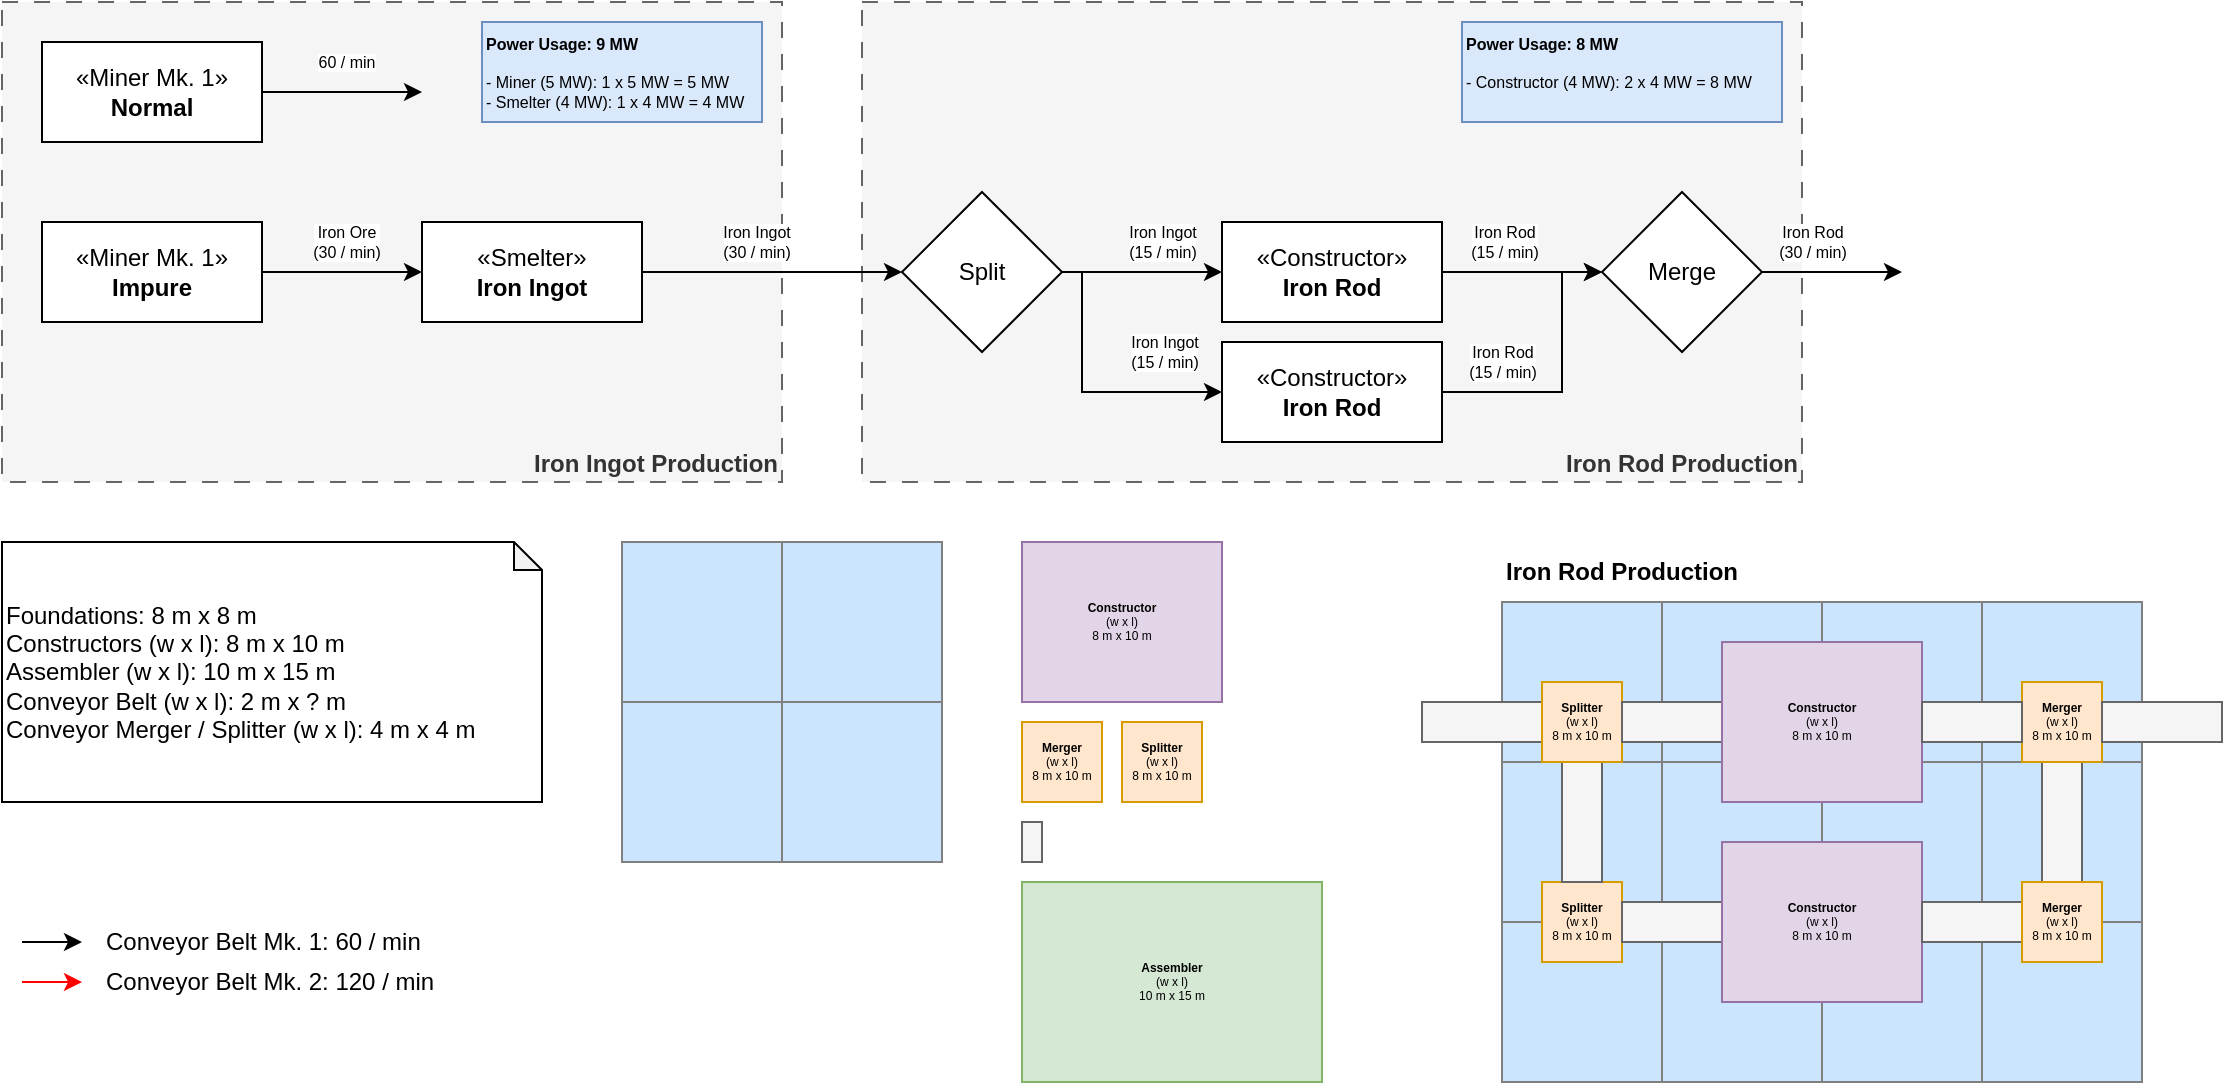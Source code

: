 <mxfile version="28.0.4" pages="3">
  <diagram name="Iron Rod" id="2D12aWE2cmYpAm4pj4T-">
    <mxGraphModel dx="2377" dy="1201" grid="1" gridSize="10" guides="1" tooltips="1" connect="1" arrows="1" fold="1" page="1" pageScale="1" pageWidth="827" pageHeight="1169" math="0" shadow="0">
      <root>
        <mxCell id="0" />
        <mxCell id="1" parent="0" />
        <mxCell id="NDK0I9O41cYQQ8gbc8DZ-1" value="Iron Rod Production" style="rounded=0;whiteSpace=wrap;html=1;dashed=1;dashPattern=8 8;fillColor=#f5f5f5;fontColor=#333333;strokeColor=#666666;align=right;verticalAlign=bottom;fontStyle=1" parent="1" vertex="1">
          <mxGeometry x="520" y="170" width="470" height="240" as="geometry" />
        </mxCell>
        <mxCell id="NDK0I9O41cYQQ8gbc8DZ-2" value="Iron Ingot Production" style="rounded=0;whiteSpace=wrap;html=1;dashed=1;dashPattern=8 8;fillColor=#f5f5f5;fontColor=#333333;strokeColor=#666666;align=right;verticalAlign=bottom;fontStyle=1" parent="1" vertex="1">
          <mxGeometry x="90" y="170" width="390" height="240" as="geometry" />
        </mxCell>
        <mxCell id="NDK0I9O41cYQQ8gbc8DZ-3" value="«Constructor»&lt;br&gt;&lt;b&gt;Iron Rod&lt;/b&gt;" style="html=1;whiteSpace=wrap;" parent="1" vertex="1">
          <mxGeometry x="700" y="280" width="110" height="50" as="geometry" />
        </mxCell>
        <mxCell id="NDK0I9O41cYQQ8gbc8DZ-4" value="" style="endArrow=classic;html=1;rounded=0;exitX=1;exitY=0.5;exitDx=0;exitDy=0;" parent="1" source="NDK0I9O41cYQQ8gbc8DZ-3" edge="1">
          <mxGeometry width="50" height="50" relative="1" as="geometry">
            <mxPoint x="810" y="304.76" as="sourcePoint" />
            <mxPoint x="890" y="305" as="targetPoint" />
          </mxGeometry>
        </mxCell>
        <mxCell id="NDK0I9O41cYQQ8gbc8DZ-5" value="&lt;div&gt;Iron Rod&lt;/div&gt;(15 / min)" style="edgeLabel;html=1;align=center;verticalAlign=middle;resizable=0;points=[];fontSize=8;" parent="NDK0I9O41cYQQ8gbc8DZ-4" vertex="1" connectable="0">
          <mxGeometry x="-0.052" y="-2" relative="1" as="geometry">
            <mxPoint x="-7" y="-17" as="offset" />
          </mxGeometry>
        </mxCell>
        <mxCell id="NDK0I9O41cYQQ8gbc8DZ-6" value="Merge" style="rhombus;whiteSpace=wrap;html=1;" parent="1" vertex="1">
          <mxGeometry x="890" y="265" width="80" height="80" as="geometry" />
        </mxCell>
        <mxCell id="NDK0I9O41cYQQ8gbc8DZ-7" value="«Constructor»&lt;br&gt;&lt;b&gt;Iron Rod&lt;/b&gt;" style="html=1;whiteSpace=wrap;" parent="1" vertex="1">
          <mxGeometry x="700" y="340" width="110" height="50" as="geometry" />
        </mxCell>
        <mxCell id="NDK0I9O41cYQQ8gbc8DZ-8" value="" style="endArrow=classic;html=1;rounded=0;exitX=1;exitY=0.5;exitDx=0;exitDy=0;entryX=0;entryY=0.5;entryDx=0;entryDy=0;edgeStyle=orthogonalEdgeStyle;" parent="1" source="NDK0I9O41cYQQ8gbc8DZ-7" target="NDK0I9O41cYQQ8gbc8DZ-6" edge="1">
          <mxGeometry width="50" height="50" relative="1" as="geometry">
            <mxPoint x="980" y="520" as="sourcePoint" />
            <mxPoint x="1057" y="520" as="targetPoint" />
            <Array as="points">
              <mxPoint x="870" y="365" />
              <mxPoint x="870" y="305" />
            </Array>
          </mxGeometry>
        </mxCell>
        <mxCell id="NDK0I9O41cYQQ8gbc8DZ-9" value="&lt;div&gt;Iron Rod&lt;/div&gt;(15 / min)" style="edgeLabel;html=1;align=center;verticalAlign=middle;resizable=0;points=[];fontSize=8;" parent="NDK0I9O41cYQQ8gbc8DZ-8" vertex="1" connectable="0">
          <mxGeometry x="-0.052" y="-2" relative="1" as="geometry">
            <mxPoint x="-32" y="-9" as="offset" />
          </mxGeometry>
        </mxCell>
        <mxCell id="NDK0I9O41cYQQ8gbc8DZ-16" value="" style="endArrow=classic;html=1;rounded=0;entryX=0;entryY=0.5;entryDx=0;entryDy=0;exitX=1;exitY=0.5;exitDx=0;exitDy=0;" parent="1" source="NDK0I9O41cYQQ8gbc8DZ-18" target="NDK0I9O41cYQQ8gbc8DZ-3" edge="1">
          <mxGeometry width="50" height="50" relative="1" as="geometry">
            <mxPoint x="630" y="305" as="sourcePoint" />
            <mxPoint x="870" y="370" as="targetPoint" />
          </mxGeometry>
        </mxCell>
        <mxCell id="NDK0I9O41cYQQ8gbc8DZ-17" value="&lt;div&gt;Iron Ingot&lt;/div&gt;(15 / min)" style="edgeLabel;html=1;align=center;verticalAlign=middle;resizable=0;points=[];fontSize=8;" parent="NDK0I9O41cYQQ8gbc8DZ-16" vertex="1" connectable="0">
          <mxGeometry x="0.219" y="1" relative="1" as="geometry">
            <mxPoint x="1" y="-14" as="offset" />
          </mxGeometry>
        </mxCell>
        <mxCell id="NDK0I9O41cYQQ8gbc8DZ-18" value="Split" style="rhombus;whiteSpace=wrap;html=1;" parent="1" vertex="1">
          <mxGeometry x="540" y="265" width="80" height="80" as="geometry" />
        </mxCell>
        <mxCell id="NDK0I9O41cYQQ8gbc8DZ-19" value="" style="endArrow=classic;html=1;rounded=0;entryX=0;entryY=0.5;entryDx=0;entryDy=0;exitX=1;exitY=0.5;exitDx=0;exitDy=0;edgeStyle=orthogonalEdgeStyle;" parent="1" source="NDK0I9O41cYQQ8gbc8DZ-18" target="NDK0I9O41cYQQ8gbc8DZ-7" edge="1">
          <mxGeometry width="50" height="50" relative="1" as="geometry">
            <mxPoint x="660" y="450" as="sourcePoint" />
            <mxPoint x="720" y="450" as="targetPoint" />
            <Array as="points">
              <mxPoint x="630" y="305" />
              <mxPoint x="630" y="365" />
            </Array>
          </mxGeometry>
        </mxCell>
        <mxCell id="NDK0I9O41cYQQ8gbc8DZ-20" value="&lt;div&gt;Iron Ingot&lt;/div&gt;(15 / min)" style="edgeLabel;html=1;align=center;verticalAlign=middle;resizable=0;points=[];fontSize=8;" parent="NDK0I9O41cYQQ8gbc8DZ-19" vertex="1" connectable="0">
          <mxGeometry x="0.219" y="1" relative="1" as="geometry">
            <mxPoint x="25" y="-19" as="offset" />
          </mxGeometry>
        </mxCell>
        <mxCell id="NDK0I9O41cYQQ8gbc8DZ-21" value="«Smelter»&lt;br&gt;&lt;b&gt;Iron Ingot&lt;/b&gt;" style="html=1;whiteSpace=wrap;" parent="1" vertex="1">
          <mxGeometry x="300" y="280" width="110" height="50" as="geometry" />
        </mxCell>
        <mxCell id="NDK0I9O41cYQQ8gbc8DZ-22" value="" style="endArrow=classic;html=1;rounded=0;exitX=1;exitY=0.5;exitDx=0;exitDy=0;entryX=0;entryY=0.5;entryDx=0;entryDy=0;" parent="1" source="NDK0I9O41cYQQ8gbc8DZ-21" target="NDK0I9O41cYQQ8gbc8DZ-18" edge="1">
          <mxGeometry width="50" height="50" relative="1" as="geometry">
            <mxPoint x="600" y="420" as="sourcePoint" />
            <mxPoint x="490" y="305" as="targetPoint" />
          </mxGeometry>
        </mxCell>
        <mxCell id="NDK0I9O41cYQQ8gbc8DZ-23" value="Iron Ingot&lt;div&gt;(30 / min)&lt;/div&gt;" style="edgeLabel;html=1;align=center;verticalAlign=middle;resizable=0;points=[];fontSize=8;" parent="NDK0I9O41cYQQ8gbc8DZ-22" vertex="1" connectable="0">
          <mxGeometry x="0.055" y="1" relative="1" as="geometry">
            <mxPoint x="-12" y="-14" as="offset" />
          </mxGeometry>
        </mxCell>
        <mxCell id="NDK0I9O41cYQQ8gbc8DZ-24" value="«Miner Mk. 1»&lt;br&gt;&lt;b&gt;Impure&lt;/b&gt;" style="html=1;whiteSpace=wrap;" parent="1" vertex="1">
          <mxGeometry x="110" y="280" width="110" height="50" as="geometry" />
        </mxCell>
        <mxCell id="NDK0I9O41cYQQ8gbc8DZ-25" value="" style="endArrow=classic;html=1;rounded=0;exitX=1;exitY=0.5;exitDx=0;exitDy=0;entryX=0;entryY=0.5;entryDx=0;entryDy=0;" parent="1" source="NDK0I9O41cYQQ8gbc8DZ-24" target="NDK0I9O41cYQQ8gbc8DZ-21" edge="1">
          <mxGeometry width="50" height="50" relative="1" as="geometry">
            <mxPoint x="500" y="480" as="sourcePoint" />
            <mxPoint x="580" y="480" as="targetPoint" />
          </mxGeometry>
        </mxCell>
        <mxCell id="NDK0I9O41cYQQ8gbc8DZ-26" value="Iron Ore&lt;div&gt;(30 / min)&lt;/div&gt;" style="edgeLabel;html=1;align=center;verticalAlign=middle;resizable=0;points=[];fontSize=8;" parent="NDK0I9O41cYQQ8gbc8DZ-25" vertex="1" connectable="0">
          <mxGeometry x="0.055" y="1" relative="1" as="geometry">
            <mxPoint y="-14" as="offset" />
          </mxGeometry>
        </mxCell>
        <mxCell id="NDK0I9O41cYQQ8gbc8DZ-27" value="«Miner Mk. 1»&lt;br&gt;&lt;b&gt;Normal&lt;/b&gt;" style="html=1;whiteSpace=wrap;" parent="1" vertex="1">
          <mxGeometry x="110" y="190" width="110" height="50" as="geometry" />
        </mxCell>
        <mxCell id="NDK0I9O41cYQQ8gbc8DZ-28" value="" style="endArrow=classic;html=1;rounded=0;exitX=1;exitY=0.5;exitDx=0;exitDy=0;fontSize=8;" parent="1" source="NDK0I9O41cYQQ8gbc8DZ-27" edge="1">
          <mxGeometry width="50" height="50" relative="1" as="geometry">
            <mxPoint x="360" y="300" as="sourcePoint" />
            <mxPoint x="300" y="215" as="targetPoint" />
          </mxGeometry>
        </mxCell>
        <mxCell id="NDK0I9O41cYQQ8gbc8DZ-29" value="60 / min" style="edgeLabel;html=1;align=center;verticalAlign=middle;resizable=0;points=[];fontSize=8;" parent="NDK0I9O41cYQQ8gbc8DZ-28" vertex="1" connectable="0">
          <mxGeometry x="0.055" y="1" relative="1" as="geometry">
            <mxPoint y="-14" as="offset" />
          </mxGeometry>
        </mxCell>
        <mxCell id="NDK0I9O41cYQQ8gbc8DZ-49" value="&lt;b&gt;Power Usage: 9 MW&lt;/b&gt;&lt;div&gt;&lt;b&gt;&lt;br&gt;&lt;/b&gt;&lt;div&gt;- Miner (5 MW): 1 x 5 MW = 5 MW&lt;/div&gt;&lt;div&gt;- Smelter (4 MW): 1 x 4 MW = 4 MW&lt;/div&gt;&lt;/div&gt;" style="rounded=0;whiteSpace=wrap;html=1;align=left;verticalAlign=top;fillColor=#dae8fc;strokeColor=#6c8ebf;fontSize=8;" parent="1" vertex="1">
          <mxGeometry x="330" y="180" width="140" height="50" as="geometry" />
        </mxCell>
        <mxCell id="NDK0I9O41cYQQ8gbc8DZ-50" value="&lt;b&gt;Power Usage: 8 MW&lt;/b&gt;&lt;div&gt;&lt;b&gt;&lt;br&gt;&lt;/b&gt;&lt;div&gt;- Constructor (4 MW): 2 x 4 MW = 8 MW&lt;/div&gt;&lt;/div&gt;" style="rounded=0;whiteSpace=wrap;html=1;align=left;verticalAlign=top;fillColor=#dae8fc;strokeColor=#6c8ebf;fontSize=8;" parent="1" vertex="1">
          <mxGeometry x="820" y="180" width="160" height="50" as="geometry" />
        </mxCell>
        <mxCell id="NDK0I9O41cYQQ8gbc8DZ-51" value="" style="endArrow=classic;html=1;rounded=0;exitX=1;exitY=0.5;exitDx=0;exitDy=0;" parent="1" source="NDK0I9O41cYQQ8gbc8DZ-6" edge="1">
          <mxGeometry width="50" height="50" relative="1" as="geometry">
            <mxPoint x="1000" y="304.66" as="sourcePoint" />
            <mxPoint x="1040" y="305" as="targetPoint" />
          </mxGeometry>
        </mxCell>
        <mxCell id="NDK0I9O41cYQQ8gbc8DZ-52" value="&lt;div&gt;Iron Rod&lt;/div&gt;(30 / min)" style="edgeLabel;html=1;align=center;verticalAlign=middle;resizable=0;points=[];fontSize=8;" parent="NDK0I9O41cYQQ8gbc8DZ-51" vertex="1" connectable="0">
          <mxGeometry x="0.055" y="1" relative="1" as="geometry">
            <mxPoint x="-12" y="-14" as="offset" />
          </mxGeometry>
        </mxCell>
        <mxCell id="NDK0I9O41cYQQ8gbc8DZ-57" value="Foundations: 8 m x 8 m&lt;div&gt;Constructors (w x l): 8 m x 10 m&lt;/div&gt;&lt;div&gt;Assembler (w x l): 10 m x 15 m&lt;/div&gt;&lt;div&gt;Conveyor Belt (w x l): 2 m x ? m&lt;/div&gt;&lt;div&gt;Conveyor Merger / Splitter (w x l): 4 m x 4 m&lt;/div&gt;" style="shape=note;whiteSpace=wrap;html=1;backgroundOutline=1;darkOpacity=0.05;size=14;align=left;" parent="1" vertex="1">
          <mxGeometry x="90" y="440" width="270" height="130" as="geometry" />
        </mxCell>
        <mxCell id="NDK0I9O41cYQQ8gbc8DZ-131" value="" style="endArrow=classic;html=1;rounded=0;" parent="1" edge="1">
          <mxGeometry width="50" height="50" relative="1" as="geometry">
            <mxPoint x="100" y="640" as="sourcePoint" />
            <mxPoint x="130" y="640" as="targetPoint" />
          </mxGeometry>
        </mxCell>
        <mxCell id="NDK0I9O41cYQQ8gbc8DZ-132" value="Conveyor Belt Mk. 1: 60 / min" style="text;html=1;align=left;verticalAlign=middle;whiteSpace=wrap;rounded=0;" parent="1" vertex="1">
          <mxGeometry x="140" y="630" width="180" height="20" as="geometry" />
        </mxCell>
        <mxCell id="NDK0I9O41cYQQ8gbc8DZ-133" value="" style="endArrow=classic;html=1;rounded=0;strokeColor=#FF0000;" parent="1" edge="1">
          <mxGeometry width="50" height="50" relative="1" as="geometry">
            <mxPoint x="100" y="660" as="sourcePoint" />
            <mxPoint x="130" y="660" as="targetPoint" />
          </mxGeometry>
        </mxCell>
        <mxCell id="NDK0I9O41cYQQ8gbc8DZ-134" value="Conveyor Belt Mk. 2: 120 / min" style="text;html=1;align=left;verticalAlign=middle;whiteSpace=wrap;rounded=0;" parent="1" vertex="1">
          <mxGeometry x="140" y="650" width="180" height="20" as="geometry" />
        </mxCell>
        <mxCell id="NDK0I9O41cYQQ8gbc8DZ-67" value="Foundations" parent="0" />
        <mxCell id="NDK0I9O41cYQQ8gbc8DZ-69" value="" style="whiteSpace=wrap;html=1;aspect=fixed;strokeColor=#808080;fillColor=#CCE5FF;" parent="NDK0I9O41cYQQ8gbc8DZ-67" vertex="1">
          <mxGeometry x="400" y="440" width="80" height="80" as="geometry" />
        </mxCell>
        <mxCell id="NDK0I9O41cYQQ8gbc8DZ-70" value="" style="whiteSpace=wrap;html=1;aspect=fixed;strokeColor=#808080;fillColor=#CCE5FF;" parent="NDK0I9O41cYQQ8gbc8DZ-67" vertex="1">
          <mxGeometry x="480" y="440" width="80" height="80" as="geometry" />
        </mxCell>
        <mxCell id="NDK0I9O41cYQQ8gbc8DZ-71" value="" style="whiteSpace=wrap;html=1;aspect=fixed;strokeColor=#808080;fillColor=#CCE5FF;" parent="NDK0I9O41cYQQ8gbc8DZ-67" vertex="1">
          <mxGeometry x="400" y="520" width="80" height="80" as="geometry" />
        </mxCell>
        <mxCell id="NDK0I9O41cYQQ8gbc8DZ-72" value="" style="whiteSpace=wrap;html=1;aspect=fixed;strokeColor=#808080;fillColor=#CCE5FF;" parent="NDK0I9O41cYQQ8gbc8DZ-67" vertex="1">
          <mxGeometry x="480" y="520" width="80" height="80" as="geometry" />
        </mxCell>
        <mxCell id="NDK0I9O41cYQQ8gbc8DZ-79" value="" style="whiteSpace=wrap;html=1;aspect=fixed;strokeColor=#808080;fillColor=#CCE5FF;" parent="NDK0I9O41cYQQ8gbc8DZ-67" vertex="1">
          <mxGeometry x="840" y="550" width="80" height="80" as="geometry" />
        </mxCell>
        <mxCell id="NDK0I9O41cYQQ8gbc8DZ-81" value="" style="whiteSpace=wrap;html=1;aspect=fixed;strokeColor=#808080;fillColor=#CCE5FF;" parent="NDK0I9O41cYQQ8gbc8DZ-67" vertex="1">
          <mxGeometry x="840" y="630" width="80" height="80" as="geometry" />
        </mxCell>
        <mxCell id="NDK0I9O41cYQQ8gbc8DZ-82" value="" style="whiteSpace=wrap;html=1;aspect=fixed;strokeColor=#808080;fillColor=#CCE5FF;" parent="NDK0I9O41cYQQ8gbc8DZ-67" vertex="1">
          <mxGeometry x="920" y="550" width="80" height="80" as="geometry" />
        </mxCell>
        <mxCell id="NDK0I9O41cYQQ8gbc8DZ-83" value="" style="whiteSpace=wrap;html=1;aspect=fixed;strokeColor=#808080;fillColor=#CCE5FF;" parent="NDK0I9O41cYQQ8gbc8DZ-67" vertex="1">
          <mxGeometry x="1000" y="550" width="80" height="80" as="geometry" />
        </mxCell>
        <mxCell id="NDK0I9O41cYQQ8gbc8DZ-84" value="" style="whiteSpace=wrap;html=1;aspect=fixed;strokeColor=#808080;fillColor=#CCE5FF;" parent="NDK0I9O41cYQQ8gbc8DZ-67" vertex="1">
          <mxGeometry x="920" y="630" width="80" height="80" as="geometry" />
        </mxCell>
        <mxCell id="NDK0I9O41cYQQ8gbc8DZ-85" value="" style="whiteSpace=wrap;html=1;aspect=fixed;strokeColor=#808080;fillColor=#CCE5FF;" parent="NDK0I9O41cYQQ8gbc8DZ-67" vertex="1">
          <mxGeometry x="1000" y="630" width="80" height="80" as="geometry" />
        </mxCell>
        <mxCell id="NDK0I9O41cYQQ8gbc8DZ-86" value="" style="whiteSpace=wrap;html=1;aspect=fixed;strokeColor=#808080;fillColor=#CCE5FF;" parent="NDK0I9O41cYQQ8gbc8DZ-67" vertex="1">
          <mxGeometry x="1080" y="550" width="80" height="80" as="geometry" />
        </mxCell>
        <mxCell id="NDK0I9O41cYQQ8gbc8DZ-87" value="" style="whiteSpace=wrap;html=1;aspect=fixed;strokeColor=#808080;fillColor=#CCE5FF;" parent="NDK0I9O41cYQQ8gbc8DZ-67" vertex="1">
          <mxGeometry x="1080" y="630" width="80" height="80" as="geometry" />
        </mxCell>
        <mxCell id="NDK0I9O41cYQQ8gbc8DZ-89" value="" style="whiteSpace=wrap;html=1;aspect=fixed;strokeColor=#808080;fillColor=#CCE5FF;" parent="NDK0I9O41cYQQ8gbc8DZ-67" vertex="1">
          <mxGeometry x="840" y="470" width="80" height="80" as="geometry" />
        </mxCell>
        <mxCell id="NDK0I9O41cYQQ8gbc8DZ-90" value="" style="whiteSpace=wrap;html=1;aspect=fixed;strokeColor=#808080;fillColor=#CCE5FF;" parent="NDK0I9O41cYQQ8gbc8DZ-67" vertex="1">
          <mxGeometry x="920" y="470" width="80" height="80" as="geometry" />
        </mxCell>
        <mxCell id="NDK0I9O41cYQQ8gbc8DZ-91" value="" style="whiteSpace=wrap;html=1;aspect=fixed;strokeColor=#808080;fillColor=#CCE5FF;" parent="NDK0I9O41cYQQ8gbc8DZ-67" vertex="1">
          <mxGeometry x="1000" y="470" width="80" height="80" as="geometry" />
        </mxCell>
        <mxCell id="NDK0I9O41cYQQ8gbc8DZ-92" value="" style="whiteSpace=wrap;html=1;aspect=fixed;strokeColor=#808080;fillColor=#CCE5FF;" parent="NDK0I9O41cYQQ8gbc8DZ-67" vertex="1">
          <mxGeometry x="1080" y="470" width="80" height="80" as="geometry" />
        </mxCell>
        <mxCell id="NDK0I9O41cYQQ8gbc8DZ-109" value="Iron Rod Production" style="text;html=1;align=left;verticalAlign=middle;whiteSpace=wrap;rounded=0;fontStyle=1" parent="NDK0I9O41cYQQ8gbc8DZ-67" vertex="1">
          <mxGeometry x="840" y="440" width="160" height="30" as="geometry" />
        </mxCell>
        <mxCell id="NDK0I9O41cYQQ8gbc8DZ-68" value="Parts" parent="0" />
        <mxCell id="NDK0I9O41cYQQ8gbc8DZ-73" value="&lt;b&gt;Constructor&lt;/b&gt;&lt;div&gt;(w x l)&lt;/div&gt;&lt;div&gt;8 m x 10 m&lt;/div&gt;" style="rounded=0;whiteSpace=wrap;html=1;fillColor=#e1d5e7;strokeColor=#9673a6;fontSize=6;" parent="NDK0I9O41cYQQ8gbc8DZ-68" vertex="1">
          <mxGeometry x="600" y="440" width="100" height="80" as="geometry" />
        </mxCell>
        <mxCell id="NDK0I9O41cYQQ8gbc8DZ-74" value="&lt;b&gt;Merger&lt;/b&gt;&lt;div&gt;(w x l)&lt;/div&gt;&lt;div&gt;8 m x 10 m&lt;/div&gt;" style="rounded=0;whiteSpace=wrap;html=1;fillColor=#ffe6cc;strokeColor=#d79b00;fontSize=6;" parent="NDK0I9O41cYQQ8gbc8DZ-68" vertex="1">
          <mxGeometry x="600" y="530" width="40" height="40" as="geometry" />
        </mxCell>
        <mxCell id="NDK0I9O41cYQQ8gbc8DZ-75" value="&lt;b&gt;Splitter&lt;/b&gt;&lt;div&gt;(w x l)&lt;/div&gt;&lt;div&gt;8 m x 10 m&lt;/div&gt;" style="rounded=0;whiteSpace=wrap;html=1;fillColor=#ffe6cc;strokeColor=#d79b00;fontSize=6;" parent="NDK0I9O41cYQQ8gbc8DZ-68" vertex="1">
          <mxGeometry x="650" y="530" width="40" height="40" as="geometry" />
        </mxCell>
        <mxCell id="NDK0I9O41cYQQ8gbc8DZ-76" value="" style="rounded=0;whiteSpace=wrap;html=1;fillColor=#f5f5f5;strokeColor=#666666;fontSize=6;fontColor=#333333;" parent="NDK0I9O41cYQQ8gbc8DZ-68" vertex="1">
          <mxGeometry x="600" y="580" width="10" height="20" as="geometry" />
        </mxCell>
        <mxCell id="NDK0I9O41cYQQ8gbc8DZ-77" value="&lt;b&gt;Assembler&lt;/b&gt;&lt;div&gt;&lt;span style=&quot;background-color: transparent; color: light-dark(rgb(0, 0, 0), rgb(255, 255, 255));&quot;&gt;(w x l)&lt;/span&gt;&lt;div&gt;10 m x 15 m&lt;/div&gt;&lt;/div&gt;" style="rounded=0;whiteSpace=wrap;html=1;fillColor=#d5e8d4;strokeColor=#82b366;fontSize=6;" parent="NDK0I9O41cYQQ8gbc8DZ-68" vertex="1">
          <mxGeometry x="600" y="610" width="150" height="100" as="geometry" />
        </mxCell>
        <mxCell id="NDK0I9O41cYQQ8gbc8DZ-112" value="" style="rounded=0;whiteSpace=wrap;html=1;fillColor=#f5f5f5;strokeColor=#666666;fontSize=6;fontColor=#333333;" parent="NDK0I9O41cYQQ8gbc8DZ-68" vertex="1">
          <mxGeometry x="800" y="520" width="60" height="20" as="geometry" />
        </mxCell>
        <mxCell id="NDK0I9O41cYQQ8gbc8DZ-113" value="&lt;b&gt;Splitter&lt;/b&gt;&lt;div&gt;(w x l)&lt;/div&gt;&lt;div&gt;8 m x 10 m&lt;/div&gt;" style="rounded=0;whiteSpace=wrap;html=1;fillColor=#ffe6cc;strokeColor=#d79b00;fontSize=6;" parent="NDK0I9O41cYQQ8gbc8DZ-68" vertex="1">
          <mxGeometry x="860" y="610" width="40" height="40" as="geometry" />
        </mxCell>
        <mxCell id="NDK0I9O41cYQQ8gbc8DZ-114" value="" style="rounded=0;whiteSpace=wrap;html=1;fillColor=#f5f5f5;strokeColor=#666666;fontSize=6;fontColor=#333333;" parent="NDK0I9O41cYQQ8gbc8DZ-68" vertex="1">
          <mxGeometry x="900" y="620" width="50" height="20" as="geometry" />
        </mxCell>
        <mxCell id="NDK0I9O41cYQQ8gbc8DZ-115" value="&lt;b&gt;Constructor&lt;/b&gt;&lt;div&gt;(w x l)&lt;/div&gt;&lt;div&gt;8 m x 10 m&lt;/div&gt;" style="rounded=0;whiteSpace=wrap;html=1;fillColor=#e1d5e7;strokeColor=#9673a6;fontSize=6;" parent="NDK0I9O41cYQQ8gbc8DZ-68" vertex="1">
          <mxGeometry x="950" y="590" width="100" height="80" as="geometry" />
        </mxCell>
        <mxCell id="NDK0I9O41cYQQ8gbc8DZ-116" value="" style="rounded=0;whiteSpace=wrap;html=1;fillColor=#f5f5f5;strokeColor=#666666;fontSize=6;fontColor=#333333;" parent="NDK0I9O41cYQQ8gbc8DZ-68" vertex="1">
          <mxGeometry x="1050" y="620" width="50" height="20" as="geometry" />
        </mxCell>
        <mxCell id="NDK0I9O41cYQQ8gbc8DZ-117" value="" style="rounded=0;whiteSpace=wrap;html=1;fillColor=#f5f5f5;strokeColor=#666666;fontSize=6;fontColor=#333333;" parent="NDK0I9O41cYQQ8gbc8DZ-68" vertex="1">
          <mxGeometry x="1110" y="550" width="20" height="60" as="geometry" />
        </mxCell>
        <mxCell id="NDK0I9O41cYQQ8gbc8DZ-118" value="&lt;b&gt;Merger&lt;/b&gt;&lt;div&gt;(w x l)&lt;/div&gt;&lt;div&gt;8 m x 10 m&lt;/div&gt;" style="rounded=0;whiteSpace=wrap;html=1;fillColor=#ffe6cc;strokeColor=#d79b00;fontSize=6;" parent="NDK0I9O41cYQQ8gbc8DZ-68" vertex="1">
          <mxGeometry x="1100" y="610" width="40" height="40" as="geometry" />
        </mxCell>
        <mxCell id="NDK0I9O41cYQQ8gbc8DZ-119" value="" style="rounded=0;whiteSpace=wrap;html=1;fillColor=#f5f5f5;strokeColor=#666666;fontSize=6;fontColor=#333333;" parent="NDK0I9O41cYQQ8gbc8DZ-68" vertex="1">
          <mxGeometry x="870" y="550" width="20" height="60" as="geometry" />
        </mxCell>
        <mxCell id="NDK0I9O41cYQQ8gbc8DZ-120" value="&lt;b&gt;Splitter&lt;/b&gt;&lt;div&gt;(w x l)&lt;/div&gt;&lt;div&gt;8 m x 10 m&lt;/div&gt;" style="rounded=0;whiteSpace=wrap;html=1;fillColor=#ffe6cc;strokeColor=#d79b00;fontSize=6;" parent="NDK0I9O41cYQQ8gbc8DZ-68" vertex="1">
          <mxGeometry x="860" y="510" width="40" height="40" as="geometry" />
        </mxCell>
        <mxCell id="NDK0I9O41cYQQ8gbc8DZ-121" value="" style="rounded=0;whiteSpace=wrap;html=1;fillColor=#f5f5f5;strokeColor=#666666;fontSize=6;fontColor=#333333;" parent="NDK0I9O41cYQQ8gbc8DZ-68" vertex="1">
          <mxGeometry x="900" y="520" width="50" height="20" as="geometry" />
        </mxCell>
        <mxCell id="NDK0I9O41cYQQ8gbc8DZ-122" value="&lt;b&gt;Constructor&lt;/b&gt;&lt;div&gt;(w x l)&lt;/div&gt;&lt;div&gt;8 m x 10 m&lt;/div&gt;" style="rounded=0;whiteSpace=wrap;html=1;fillColor=#e1d5e7;strokeColor=#9673a6;fontSize=6;" parent="NDK0I9O41cYQQ8gbc8DZ-68" vertex="1">
          <mxGeometry x="950" y="490" width="100" height="80" as="geometry" />
        </mxCell>
        <mxCell id="NDK0I9O41cYQQ8gbc8DZ-123" value="&lt;b&gt;Merger&lt;/b&gt;&lt;div&gt;(w x l)&lt;/div&gt;&lt;div&gt;8 m x 10 m&lt;/div&gt;" style="rounded=0;whiteSpace=wrap;html=1;fillColor=#ffe6cc;strokeColor=#d79b00;fontSize=6;" parent="NDK0I9O41cYQQ8gbc8DZ-68" vertex="1">
          <mxGeometry x="1100" y="510" width="40" height="40" as="geometry" />
        </mxCell>
        <mxCell id="NDK0I9O41cYQQ8gbc8DZ-124" value="" style="rounded=0;whiteSpace=wrap;html=1;fillColor=#f5f5f5;strokeColor=#666666;fontSize=6;fontColor=#333333;" parent="NDK0I9O41cYQQ8gbc8DZ-68" vertex="1">
          <mxGeometry x="1050" y="520" width="50" height="20" as="geometry" />
        </mxCell>
        <mxCell id="NDK0I9O41cYQQ8gbc8DZ-125" value="" style="rounded=0;whiteSpace=wrap;html=1;fillColor=#f5f5f5;strokeColor=#666666;fontSize=6;fontColor=#333333;" parent="NDK0I9O41cYQQ8gbc8DZ-68" vertex="1">
          <mxGeometry x="1140" y="520" width="60" height="20" as="geometry" />
        </mxCell>
      </root>
    </mxGraphModel>
  </diagram>
  <diagram name="Iron Plate" id="46VRdMlQKkZ_c2nIUXkS">
    <mxGraphModel dx="2377" dy="1201" grid="1" gridSize="10" guides="1" tooltips="1" connect="1" arrows="1" fold="1" page="1" pageScale="1" pageWidth="827" pageHeight="1169" math="0" shadow="0">
      <root>
        <mxCell id="oCfeEF-_Yt_aaLkqjBKR-0" />
        <mxCell id="oCfeEF-_Yt_aaLkqjBKR-1" parent="oCfeEF-_Yt_aaLkqjBKR-0" />
        <mxCell id="oCfeEF-_Yt_aaLkqjBKR-2" value="Iron Plate Production" style="rounded=0;whiteSpace=wrap;html=1;dashed=1;dashPattern=8 8;fillColor=#f5f5f5;fontColor=#333333;strokeColor=#666666;align=right;verticalAlign=bottom;fontStyle=1" parent="oCfeEF-_Yt_aaLkqjBKR-1" vertex="1">
          <mxGeometry x="650" y="170" width="470" height="240" as="geometry" />
        </mxCell>
        <mxCell id="oCfeEF-_Yt_aaLkqjBKR-3" value="Iron Ingot Production" style="rounded=0;whiteSpace=wrap;html=1;dashed=1;dashPattern=8 8;fillColor=#f5f5f5;fontColor=#333333;strokeColor=#666666;align=right;verticalAlign=bottom;fontStyle=1" parent="oCfeEF-_Yt_aaLkqjBKR-1" vertex="1">
          <mxGeometry x="90" y="170" width="520" height="240" as="geometry" />
        </mxCell>
        <mxCell id="oCfeEF-_Yt_aaLkqjBKR-4" value="«Constructor»&lt;br&gt;&lt;b&gt;Iron Plate&lt;/b&gt;" style="html=1;whiteSpace=wrap;" parent="oCfeEF-_Yt_aaLkqjBKR-1" vertex="1">
          <mxGeometry x="830" y="280" width="110" height="50" as="geometry" />
        </mxCell>
        <mxCell id="oCfeEF-_Yt_aaLkqjBKR-5" value="" style="endArrow=classic;html=1;rounded=0;exitX=1;exitY=0.5;exitDx=0;exitDy=0;" parent="oCfeEF-_Yt_aaLkqjBKR-1" source="oCfeEF-_Yt_aaLkqjBKR-4" edge="1">
          <mxGeometry width="50" height="50" relative="1" as="geometry">
            <mxPoint x="940" y="304.76" as="sourcePoint" />
            <mxPoint x="1020" y="305" as="targetPoint" />
          </mxGeometry>
        </mxCell>
        <mxCell id="oCfeEF-_Yt_aaLkqjBKR-6" value="&lt;div&gt;Iron Plate&lt;/div&gt;(20 / min)" style="edgeLabel;html=1;align=center;verticalAlign=middle;resizable=0;points=[];fontSize=8;" parent="oCfeEF-_Yt_aaLkqjBKR-5" vertex="1" connectable="0">
          <mxGeometry x="-0.052" y="-2" relative="1" as="geometry">
            <mxPoint x="-7" y="-17" as="offset" />
          </mxGeometry>
        </mxCell>
        <mxCell id="oCfeEF-_Yt_aaLkqjBKR-7" value="Merge" style="rhombus;whiteSpace=wrap;html=1;" parent="oCfeEF-_Yt_aaLkqjBKR-1" vertex="1">
          <mxGeometry x="1020" y="265" width="80" height="80" as="geometry" />
        </mxCell>
        <mxCell id="oCfeEF-_Yt_aaLkqjBKR-8" value="«Constructor»&lt;br&gt;&lt;b&gt;Iron Plate&lt;/b&gt;" style="html=1;whiteSpace=wrap;" parent="oCfeEF-_Yt_aaLkqjBKR-1" vertex="1">
          <mxGeometry x="830" y="340" width="110" height="50" as="geometry" />
        </mxCell>
        <mxCell id="oCfeEF-_Yt_aaLkqjBKR-9" value="" style="endArrow=classic;html=1;rounded=0;exitX=1;exitY=0.5;exitDx=0;exitDy=0;entryX=0;entryY=0.5;entryDx=0;entryDy=0;edgeStyle=orthogonalEdgeStyle;" parent="oCfeEF-_Yt_aaLkqjBKR-1" source="oCfeEF-_Yt_aaLkqjBKR-8" target="oCfeEF-_Yt_aaLkqjBKR-7" edge="1">
          <mxGeometry width="50" height="50" relative="1" as="geometry">
            <mxPoint x="1110" y="520" as="sourcePoint" />
            <mxPoint x="1187" y="520" as="targetPoint" />
            <Array as="points">
              <mxPoint x="1000" y="365" />
              <mxPoint x="1000" y="305" />
            </Array>
          </mxGeometry>
        </mxCell>
        <mxCell id="oCfeEF-_Yt_aaLkqjBKR-10" value="&lt;div&gt;Iron Plate&lt;/div&gt;(20 / min)" style="edgeLabel;html=1;align=center;verticalAlign=middle;resizable=0;points=[];fontSize=8;" parent="oCfeEF-_Yt_aaLkqjBKR-9" vertex="1" connectable="0">
          <mxGeometry x="-0.052" y="-2" relative="1" as="geometry">
            <mxPoint x="-32" y="-9" as="offset" />
          </mxGeometry>
        </mxCell>
        <mxCell id="oCfeEF-_Yt_aaLkqjBKR-16" value="«Smelter»&lt;br&gt;&lt;b&gt;Iron Ingot&lt;/b&gt;" style="html=1;whiteSpace=wrap;" parent="oCfeEF-_Yt_aaLkqjBKR-1" vertex="1">
          <mxGeometry x="300" y="280" width="110" height="50" as="geometry" />
        </mxCell>
        <mxCell id="oCfeEF-_Yt_aaLkqjBKR-17" value="" style="endArrow=classic;html=1;rounded=0;exitX=1;exitY=0.5;exitDx=0;exitDy=0;entryX=0;entryY=0.5;entryDx=0;entryDy=0;" parent="oCfeEF-_Yt_aaLkqjBKR-1" source="QxyV9j4pM9IR3ZUf3yGF-11" target="QxyV9j4pM9IR3ZUf3yGF-3" edge="1">
          <mxGeometry width="50" height="50" relative="1" as="geometry">
            <mxPoint x="650" y="420" as="sourcePoint" />
            <mxPoint x="590" y="305" as="targetPoint" />
          </mxGeometry>
        </mxCell>
        <mxCell id="oCfeEF-_Yt_aaLkqjBKR-18" value="Iron Ingot&lt;div&gt;(60 / min)&lt;/div&gt;" style="edgeLabel;html=1;align=center;verticalAlign=middle;resizable=0;points=[];fontSize=8;" parent="oCfeEF-_Yt_aaLkqjBKR-17" vertex="1" connectable="0">
          <mxGeometry x="0.055" y="1" relative="1" as="geometry">
            <mxPoint x="-12" y="-14" as="offset" />
          </mxGeometry>
        </mxCell>
        <mxCell id="oCfeEF-_Yt_aaLkqjBKR-19" value="«Miner Mk. 1»&lt;br&gt;&lt;b&gt;Impure&lt;/b&gt;" style="html=1;whiteSpace=wrap;" parent="oCfeEF-_Yt_aaLkqjBKR-1" vertex="1">
          <mxGeometry x="110" y="280" width="110" height="50" as="geometry" />
        </mxCell>
        <mxCell id="oCfeEF-_Yt_aaLkqjBKR-20" value="" style="endArrow=classic;html=1;rounded=0;exitX=1;exitY=0.5;exitDx=0;exitDy=0;entryX=0;entryY=0.5;entryDx=0;entryDy=0;" parent="oCfeEF-_Yt_aaLkqjBKR-1" source="oCfeEF-_Yt_aaLkqjBKR-19" target="oCfeEF-_Yt_aaLkqjBKR-16" edge="1">
          <mxGeometry width="50" height="50" relative="1" as="geometry">
            <mxPoint x="500" y="480" as="sourcePoint" />
            <mxPoint x="580" y="480" as="targetPoint" />
          </mxGeometry>
        </mxCell>
        <mxCell id="oCfeEF-_Yt_aaLkqjBKR-21" value="Iron Ore&lt;div&gt;(30 / min)&lt;/div&gt;" style="edgeLabel;html=1;align=center;verticalAlign=middle;resizable=0;points=[];fontSize=8;" parent="oCfeEF-_Yt_aaLkqjBKR-20" vertex="1" connectable="0">
          <mxGeometry x="0.055" y="1" relative="1" as="geometry">
            <mxPoint y="-14" as="offset" />
          </mxGeometry>
        </mxCell>
        <mxCell id="oCfeEF-_Yt_aaLkqjBKR-22" value="«Miner Mk. 1»&lt;br&gt;&lt;b&gt;Normal&lt;/b&gt;" style="html=1;whiteSpace=wrap;" parent="oCfeEF-_Yt_aaLkqjBKR-1" vertex="1">
          <mxGeometry x="110" y="190" width="110" height="50" as="geometry" />
        </mxCell>
        <mxCell id="oCfeEF-_Yt_aaLkqjBKR-23" value="" style="endArrow=classic;html=1;rounded=0;exitX=1;exitY=0.5;exitDx=0;exitDy=0;fontSize=8;" parent="oCfeEF-_Yt_aaLkqjBKR-1" source="oCfeEF-_Yt_aaLkqjBKR-22" edge="1">
          <mxGeometry width="50" height="50" relative="1" as="geometry">
            <mxPoint x="360" y="300" as="sourcePoint" />
            <mxPoint x="300" y="215" as="targetPoint" />
          </mxGeometry>
        </mxCell>
        <mxCell id="oCfeEF-_Yt_aaLkqjBKR-24" value="60 / min" style="edgeLabel;html=1;align=center;verticalAlign=middle;resizable=0;points=[];fontSize=8;" parent="oCfeEF-_Yt_aaLkqjBKR-23" vertex="1" connectable="0">
          <mxGeometry x="0.055" y="1" relative="1" as="geometry">
            <mxPoint y="-14" as="offset" />
          </mxGeometry>
        </mxCell>
        <mxCell id="oCfeEF-_Yt_aaLkqjBKR-25" value="&lt;b&gt;Power Usage: 18 MW&lt;/b&gt;&lt;div&gt;&lt;b&gt;&lt;br&gt;&lt;/b&gt;&lt;div&gt;- Miner (5 MW): 2 x 5 MW = 10 MW&lt;/div&gt;&lt;div&gt;- Smelter (4 MW): 2 x 4 MW = 8 MW&lt;/div&gt;&lt;/div&gt;" style="rounded=0;whiteSpace=wrap;html=1;align=left;verticalAlign=top;fillColor=#dae8fc;strokeColor=#6c8ebf;fontSize=8;" parent="oCfeEF-_Yt_aaLkqjBKR-1" vertex="1">
          <mxGeometry x="460" y="180" width="140" height="50" as="geometry" />
        </mxCell>
        <mxCell id="oCfeEF-_Yt_aaLkqjBKR-26" value="&lt;b&gt;Power Usage: 8 MW&lt;/b&gt;&lt;div&gt;&lt;b&gt;&lt;br&gt;&lt;/b&gt;&lt;div&gt;- Constructor (4 MW): 2 x 4 MW = 8 MW&lt;/div&gt;&lt;/div&gt;" style="rounded=0;whiteSpace=wrap;html=1;align=left;verticalAlign=top;fillColor=#dae8fc;strokeColor=#6c8ebf;fontSize=8;" parent="oCfeEF-_Yt_aaLkqjBKR-1" vertex="1">
          <mxGeometry x="950" y="180" width="160" height="50" as="geometry" />
        </mxCell>
        <mxCell id="oCfeEF-_Yt_aaLkqjBKR-27" value="" style="endArrow=classic;html=1;rounded=0;exitX=1;exitY=0.5;exitDx=0;exitDy=0;" parent="oCfeEF-_Yt_aaLkqjBKR-1" source="oCfeEF-_Yt_aaLkqjBKR-7" edge="1">
          <mxGeometry width="50" height="50" relative="1" as="geometry">
            <mxPoint x="1130" y="304.66" as="sourcePoint" />
            <mxPoint x="1170" y="305" as="targetPoint" />
          </mxGeometry>
        </mxCell>
        <mxCell id="oCfeEF-_Yt_aaLkqjBKR-28" value="&lt;div&gt;Iron Plate&lt;/div&gt;(40 / min)" style="edgeLabel;html=1;align=center;verticalAlign=middle;resizable=0;points=[];fontSize=8;" parent="oCfeEF-_Yt_aaLkqjBKR-27" vertex="1" connectable="0">
          <mxGeometry x="0.055" y="1" relative="1" as="geometry">
            <mxPoint x="-12" y="-14" as="offset" />
          </mxGeometry>
        </mxCell>
        <mxCell id="oCfeEF-_Yt_aaLkqjBKR-29" value="Foundations: 8 m x 8 m&lt;div&gt;Constructors (w x l): 8 m x 10 m&lt;/div&gt;&lt;div&gt;Assembler (w x l): 10 m x 15 m&lt;/div&gt;&lt;div&gt;Conveyor Belt (w x l): 2 m x ? m&lt;/div&gt;&lt;div&gt;Conveyor Merger / Splitter (w x l): 4 m x 4 m&lt;/div&gt;" style="shape=note;whiteSpace=wrap;html=1;backgroundOutline=1;darkOpacity=0.05;size=14;align=left;" parent="oCfeEF-_Yt_aaLkqjBKR-1" vertex="1">
          <mxGeometry x="90" y="520" width="270" height="130" as="geometry" />
        </mxCell>
        <mxCell id="oCfeEF-_Yt_aaLkqjBKR-30" value="" style="endArrow=classic;html=1;rounded=0;" parent="oCfeEF-_Yt_aaLkqjBKR-1" edge="1">
          <mxGeometry width="50" height="50" relative="1" as="geometry">
            <mxPoint x="100" y="720" as="sourcePoint" />
            <mxPoint x="130" y="720" as="targetPoint" />
          </mxGeometry>
        </mxCell>
        <mxCell id="oCfeEF-_Yt_aaLkqjBKR-31" value="Conveyor Belt Mk. 1: 60 / min" style="text;html=1;align=left;verticalAlign=middle;whiteSpace=wrap;rounded=0;" parent="oCfeEF-_Yt_aaLkqjBKR-1" vertex="1">
          <mxGeometry x="140" y="710" width="180" height="20" as="geometry" />
        </mxCell>
        <mxCell id="oCfeEF-_Yt_aaLkqjBKR-32" value="" style="endArrow=classic;html=1;rounded=0;strokeColor=#FF0000;" parent="oCfeEF-_Yt_aaLkqjBKR-1" edge="1">
          <mxGeometry width="50" height="50" relative="1" as="geometry">
            <mxPoint x="100" y="740" as="sourcePoint" />
            <mxPoint x="130" y="740" as="targetPoint" />
          </mxGeometry>
        </mxCell>
        <mxCell id="oCfeEF-_Yt_aaLkqjBKR-33" value="Conveyor Belt Mk. 2: 120 / min" style="text;html=1;align=left;verticalAlign=middle;whiteSpace=wrap;rounded=0;" parent="oCfeEF-_Yt_aaLkqjBKR-1" vertex="1">
          <mxGeometry x="140" y="730" width="180" height="20" as="geometry" />
        </mxCell>
        <mxCell id="QxyV9j4pM9IR3ZUf3yGF-3" value="Split" style="rhombus;whiteSpace=wrap;html=1;" parent="oCfeEF-_Yt_aaLkqjBKR-1" vertex="1">
          <mxGeometry x="670" y="265" width="80" height="80" as="geometry" />
        </mxCell>
        <mxCell id="QxyV9j4pM9IR3ZUf3yGF-7" value="«Smelter»&lt;br&gt;&lt;b&gt;Iron Ingot&lt;/b&gt;" style="html=1;whiteSpace=wrap;" parent="oCfeEF-_Yt_aaLkqjBKR-1" vertex="1">
          <mxGeometry x="300" y="340" width="110" height="50" as="geometry" />
        </mxCell>
        <mxCell id="QxyV9j4pM9IR3ZUf3yGF-8" value="«Miner Mk. 1»&lt;br&gt;&lt;b&gt;Impure&lt;/b&gt;" style="html=1;whiteSpace=wrap;" parent="oCfeEF-_Yt_aaLkqjBKR-1" vertex="1">
          <mxGeometry x="110" y="340" width="110" height="50" as="geometry" />
        </mxCell>
        <mxCell id="QxyV9j4pM9IR3ZUf3yGF-9" value="" style="endArrow=classic;html=1;rounded=0;exitX=1;exitY=0.5;exitDx=0;exitDy=0;entryX=0;entryY=0.5;entryDx=0;entryDy=0;" parent="oCfeEF-_Yt_aaLkqjBKR-1" source="QxyV9j4pM9IR3ZUf3yGF-8" target="QxyV9j4pM9IR3ZUf3yGF-7" edge="1">
          <mxGeometry width="50" height="50" relative="1" as="geometry">
            <mxPoint x="500" y="540" as="sourcePoint" />
            <mxPoint x="580" y="540" as="targetPoint" />
          </mxGeometry>
        </mxCell>
        <mxCell id="QxyV9j4pM9IR3ZUf3yGF-10" value="Iron Ore&lt;div&gt;(30 / min)&lt;/div&gt;" style="edgeLabel;html=1;align=center;verticalAlign=middle;resizable=0;points=[];fontSize=8;" parent="QxyV9j4pM9IR3ZUf3yGF-9" vertex="1" connectable="0">
          <mxGeometry x="0.055" y="1" relative="1" as="geometry">
            <mxPoint y="-14" as="offset" />
          </mxGeometry>
        </mxCell>
        <mxCell id="QxyV9j4pM9IR3ZUf3yGF-11" value="Merge" style="rhombus;whiteSpace=wrap;html=1;" parent="oCfeEF-_Yt_aaLkqjBKR-1" vertex="1">
          <mxGeometry x="510" y="265" width="80" height="80" as="geometry" />
        </mxCell>
        <mxCell id="QxyV9j4pM9IR3ZUf3yGF-12" value="" style="endArrow=classic;html=1;rounded=0;exitX=1;exitY=0.5;exitDx=0;exitDy=0;entryX=0;entryY=0.5;entryDx=0;entryDy=0;" parent="oCfeEF-_Yt_aaLkqjBKR-1" source="oCfeEF-_Yt_aaLkqjBKR-16" target="QxyV9j4pM9IR3ZUf3yGF-11" edge="1">
          <mxGeometry width="50" height="50" relative="1" as="geometry">
            <mxPoint x="300" y="310" as="sourcePoint" />
            <mxPoint x="380" y="310" as="targetPoint" />
          </mxGeometry>
        </mxCell>
        <mxCell id="QxyV9j4pM9IR3ZUf3yGF-13" value="Iron Ingot&lt;div&gt;(30 / min)&lt;/div&gt;" style="edgeLabel;html=1;align=center;verticalAlign=middle;resizable=0;points=[];fontSize=8;" parent="QxyV9j4pM9IR3ZUf3yGF-12" vertex="1" connectable="0">
          <mxGeometry x="0.055" y="1" relative="1" as="geometry">
            <mxPoint y="-14" as="offset" />
          </mxGeometry>
        </mxCell>
        <mxCell id="QxyV9j4pM9IR3ZUf3yGF-14" value="" style="endArrow=classic;html=1;rounded=0;exitX=1;exitY=0.5;exitDx=0;exitDy=0;entryX=0;entryY=0.5;entryDx=0;entryDy=0;edgeStyle=orthogonalEdgeStyle;" parent="oCfeEF-_Yt_aaLkqjBKR-1" source="QxyV9j4pM9IR3ZUf3yGF-7" target="QxyV9j4pM9IR3ZUf3yGF-11" edge="1">
          <mxGeometry width="50" height="50" relative="1" as="geometry">
            <mxPoint x="530" y="410" as="sourcePoint" />
            <mxPoint x="630" y="410" as="targetPoint" />
            <Array as="points">
              <mxPoint x="490" y="365" />
              <mxPoint x="490" y="305" />
            </Array>
          </mxGeometry>
        </mxCell>
        <mxCell id="QxyV9j4pM9IR3ZUf3yGF-15" value="Iron Ingot&lt;div&gt;(30 / min)&lt;/div&gt;" style="edgeLabel;html=1;align=center;verticalAlign=middle;resizable=0;points=[];fontSize=8;" parent="QxyV9j4pM9IR3ZUf3yGF-14" vertex="1" connectable="0">
          <mxGeometry x="0.055" y="1" relative="1" as="geometry">
            <mxPoint x="-29" y="-16" as="offset" />
          </mxGeometry>
        </mxCell>
        <mxCell id="DAOdcdSYH3raiNXvsSJI-6" value="" style="endArrow=classic;html=1;rounded=0;exitX=1;exitY=0.5;exitDx=0;exitDy=0;entryX=0;entryY=0.5;entryDx=0;entryDy=0;" parent="oCfeEF-_Yt_aaLkqjBKR-1" edge="1">
          <mxGeometry width="50" height="50" relative="1" as="geometry">
            <mxPoint x="750" y="305" as="sourcePoint" />
            <mxPoint x="830" y="305" as="targetPoint" />
          </mxGeometry>
        </mxCell>
        <mxCell id="DAOdcdSYH3raiNXvsSJI-7" value="Iron Ingot&lt;div&gt;(30 / min)&lt;/div&gt;" style="edgeLabel;html=1;align=center;verticalAlign=middle;resizable=0;points=[];fontSize=8;" parent="DAOdcdSYH3raiNXvsSJI-6" vertex="1" connectable="0">
          <mxGeometry x="0.055" y="1" relative="1" as="geometry">
            <mxPoint x="-2" y="-14" as="offset" />
          </mxGeometry>
        </mxCell>
        <mxCell id="DAOdcdSYH3raiNXvsSJI-8" value="" style="endArrow=classic;html=1;rounded=0;exitX=1;exitY=0.5;exitDx=0;exitDy=0;entryX=0;entryY=0.5;entryDx=0;entryDy=0;edgeStyle=orthogonalEdgeStyle;" parent="oCfeEF-_Yt_aaLkqjBKR-1" edge="1">
          <mxGeometry width="50" height="50" relative="1" as="geometry">
            <mxPoint x="750" y="305" as="sourcePoint" />
            <mxPoint x="830" y="365" as="targetPoint" />
            <Array as="points">
              <mxPoint x="760" y="305" />
              <mxPoint x="760" y="365" />
            </Array>
          </mxGeometry>
        </mxCell>
        <mxCell id="DAOdcdSYH3raiNXvsSJI-9" value="Iron Ingot&lt;div&gt;(30 / min)&lt;/div&gt;" style="edgeLabel;html=1;align=center;verticalAlign=middle;resizable=0;points=[];fontSize=8;" parent="DAOdcdSYH3raiNXvsSJI-8" vertex="1" connectable="0">
          <mxGeometry x="0.055" y="1" relative="1" as="geometry">
            <mxPoint x="36" y="-14" as="offset" />
          </mxGeometry>
        </mxCell>
        <mxCell id="oCfeEF-_Yt_aaLkqjBKR-34" value="Foundations" parent="oCfeEF-_Yt_aaLkqjBKR-0" />
        <mxCell id="oCfeEF-_Yt_aaLkqjBKR-35" value="" style="whiteSpace=wrap;html=1;aspect=fixed;strokeColor=#808080;fillColor=#CCE5FF;" parent="oCfeEF-_Yt_aaLkqjBKR-34" vertex="1">
          <mxGeometry x="400" y="520" width="80" height="80" as="geometry" />
        </mxCell>
        <mxCell id="oCfeEF-_Yt_aaLkqjBKR-36" value="" style="whiteSpace=wrap;html=1;aspect=fixed;strokeColor=#808080;fillColor=#CCE5FF;" parent="oCfeEF-_Yt_aaLkqjBKR-34" vertex="1">
          <mxGeometry x="480" y="520" width="80" height="80" as="geometry" />
        </mxCell>
        <mxCell id="oCfeEF-_Yt_aaLkqjBKR-37" value="" style="whiteSpace=wrap;html=1;aspect=fixed;strokeColor=#808080;fillColor=#CCE5FF;" parent="oCfeEF-_Yt_aaLkqjBKR-34" vertex="1">
          <mxGeometry x="400" y="600" width="80" height="80" as="geometry" />
        </mxCell>
        <mxCell id="oCfeEF-_Yt_aaLkqjBKR-38" value="" style="whiteSpace=wrap;html=1;aspect=fixed;strokeColor=#808080;fillColor=#CCE5FF;" parent="oCfeEF-_Yt_aaLkqjBKR-34" vertex="1">
          <mxGeometry x="480" y="600" width="80" height="80" as="geometry" />
        </mxCell>
        <mxCell id="oCfeEF-_Yt_aaLkqjBKR-39" value="" style="whiteSpace=wrap;html=1;aspect=fixed;strokeColor=#808080;fillColor=#CCE5FF;" parent="oCfeEF-_Yt_aaLkqjBKR-34" vertex="1">
          <mxGeometry x="840" y="630" width="80" height="80" as="geometry" />
        </mxCell>
        <mxCell id="oCfeEF-_Yt_aaLkqjBKR-40" value="" style="whiteSpace=wrap;html=1;aspect=fixed;strokeColor=#808080;fillColor=#CCE5FF;" parent="oCfeEF-_Yt_aaLkqjBKR-34" vertex="1">
          <mxGeometry x="840" y="710" width="80" height="80" as="geometry" />
        </mxCell>
        <mxCell id="oCfeEF-_Yt_aaLkqjBKR-41" value="" style="whiteSpace=wrap;html=1;aspect=fixed;strokeColor=#808080;fillColor=#CCE5FF;" parent="oCfeEF-_Yt_aaLkqjBKR-34" vertex="1">
          <mxGeometry x="920" y="630" width="80" height="80" as="geometry" />
        </mxCell>
        <mxCell id="oCfeEF-_Yt_aaLkqjBKR-42" value="" style="whiteSpace=wrap;html=1;aspect=fixed;strokeColor=#808080;fillColor=#CCE5FF;" parent="oCfeEF-_Yt_aaLkqjBKR-34" vertex="1">
          <mxGeometry x="1000" y="630" width="80" height="80" as="geometry" />
        </mxCell>
        <mxCell id="oCfeEF-_Yt_aaLkqjBKR-43" value="" style="whiteSpace=wrap;html=1;aspect=fixed;strokeColor=#808080;fillColor=#CCE5FF;" parent="oCfeEF-_Yt_aaLkqjBKR-34" vertex="1">
          <mxGeometry x="920" y="710" width="80" height="80" as="geometry" />
        </mxCell>
        <mxCell id="oCfeEF-_Yt_aaLkqjBKR-44" value="" style="whiteSpace=wrap;html=1;aspect=fixed;strokeColor=#808080;fillColor=#CCE5FF;" parent="oCfeEF-_Yt_aaLkqjBKR-34" vertex="1">
          <mxGeometry x="1000" y="710" width="80" height="80" as="geometry" />
        </mxCell>
        <mxCell id="oCfeEF-_Yt_aaLkqjBKR-45" value="" style="whiteSpace=wrap;html=1;aspect=fixed;strokeColor=#808080;fillColor=#CCE5FF;" parent="oCfeEF-_Yt_aaLkqjBKR-34" vertex="1">
          <mxGeometry x="1080" y="630" width="80" height="80" as="geometry" />
        </mxCell>
        <mxCell id="oCfeEF-_Yt_aaLkqjBKR-46" value="" style="whiteSpace=wrap;html=1;aspect=fixed;strokeColor=#808080;fillColor=#CCE5FF;" parent="oCfeEF-_Yt_aaLkqjBKR-34" vertex="1">
          <mxGeometry x="1080" y="710" width="80" height="80" as="geometry" />
        </mxCell>
        <mxCell id="oCfeEF-_Yt_aaLkqjBKR-47" value="" style="whiteSpace=wrap;html=1;aspect=fixed;strokeColor=#808080;fillColor=#CCE5FF;" parent="oCfeEF-_Yt_aaLkqjBKR-34" vertex="1">
          <mxGeometry x="840" y="550" width="80" height="80" as="geometry" />
        </mxCell>
        <mxCell id="oCfeEF-_Yt_aaLkqjBKR-48" value="" style="whiteSpace=wrap;html=1;aspect=fixed;strokeColor=#808080;fillColor=#CCE5FF;" parent="oCfeEF-_Yt_aaLkqjBKR-34" vertex="1">
          <mxGeometry x="920" y="550" width="80" height="80" as="geometry" />
        </mxCell>
        <mxCell id="oCfeEF-_Yt_aaLkqjBKR-49" value="" style="whiteSpace=wrap;html=1;aspect=fixed;strokeColor=#808080;fillColor=#CCE5FF;" parent="oCfeEF-_Yt_aaLkqjBKR-34" vertex="1">
          <mxGeometry x="1000" y="550" width="80" height="80" as="geometry" />
        </mxCell>
        <mxCell id="oCfeEF-_Yt_aaLkqjBKR-50" value="" style="whiteSpace=wrap;html=1;aspect=fixed;strokeColor=#808080;fillColor=#CCE5FF;" parent="oCfeEF-_Yt_aaLkqjBKR-34" vertex="1">
          <mxGeometry x="1080" y="550" width="80" height="80" as="geometry" />
        </mxCell>
        <mxCell id="oCfeEF-_Yt_aaLkqjBKR-51" value="Iron Plate Production" style="text;html=1;align=left;verticalAlign=middle;whiteSpace=wrap;rounded=0;fontStyle=1" parent="oCfeEF-_Yt_aaLkqjBKR-34" vertex="1">
          <mxGeometry x="840" y="520" width="160" height="30" as="geometry" />
        </mxCell>
        <mxCell id="oCfeEF-_Yt_aaLkqjBKR-52" value="Parts" parent="oCfeEF-_Yt_aaLkqjBKR-0" />
        <mxCell id="oCfeEF-_Yt_aaLkqjBKR-53" value="&lt;b&gt;Constructor&lt;/b&gt;&lt;div&gt;(w x l)&lt;/div&gt;&lt;div&gt;8 m x 10 m&lt;/div&gt;" style="rounded=0;whiteSpace=wrap;html=1;fillColor=#e1d5e7;strokeColor=#9673a6;fontSize=6;" parent="oCfeEF-_Yt_aaLkqjBKR-52" vertex="1">
          <mxGeometry x="600" y="520" width="100" height="80" as="geometry" />
        </mxCell>
        <mxCell id="oCfeEF-_Yt_aaLkqjBKR-54" value="&lt;b&gt;Merger&lt;/b&gt;&lt;div&gt;(w x l)&lt;/div&gt;&lt;div&gt;8 m x 10 m&lt;/div&gt;" style="rounded=0;whiteSpace=wrap;html=1;fillColor=#ffe6cc;strokeColor=#d79b00;fontSize=6;" parent="oCfeEF-_Yt_aaLkqjBKR-52" vertex="1">
          <mxGeometry x="600" y="610" width="40" height="40" as="geometry" />
        </mxCell>
        <mxCell id="oCfeEF-_Yt_aaLkqjBKR-55" value="&lt;b&gt;Splitter&lt;/b&gt;&lt;div&gt;(w x l)&lt;/div&gt;&lt;div&gt;8 m x 10 m&lt;/div&gt;" style="rounded=0;whiteSpace=wrap;html=1;fillColor=#ffe6cc;strokeColor=#d79b00;fontSize=6;" parent="oCfeEF-_Yt_aaLkqjBKR-52" vertex="1">
          <mxGeometry x="650" y="610" width="40" height="40" as="geometry" />
        </mxCell>
        <mxCell id="oCfeEF-_Yt_aaLkqjBKR-56" value="" style="rounded=0;whiteSpace=wrap;html=1;fillColor=#f5f5f5;strokeColor=#666666;fontSize=6;fontColor=#333333;" parent="oCfeEF-_Yt_aaLkqjBKR-52" vertex="1">
          <mxGeometry x="600" y="660" width="10" height="20" as="geometry" />
        </mxCell>
        <mxCell id="oCfeEF-_Yt_aaLkqjBKR-57" value="&lt;b&gt;Assembler&lt;/b&gt;&lt;div&gt;&lt;span style=&quot;background-color: transparent; color: light-dark(rgb(0, 0, 0), rgb(255, 255, 255));&quot;&gt;(w x l)&lt;/span&gt;&lt;div&gt;10 m x 15 m&lt;/div&gt;&lt;/div&gt;" style="rounded=0;whiteSpace=wrap;html=1;fillColor=#d5e8d4;strokeColor=#82b366;fontSize=6;" parent="oCfeEF-_Yt_aaLkqjBKR-52" vertex="1">
          <mxGeometry x="600" y="690" width="150" height="100" as="geometry" />
        </mxCell>
        <mxCell id="oCfeEF-_Yt_aaLkqjBKR-58" value="" style="rounded=0;whiteSpace=wrap;html=1;fillColor=#f5f5f5;strokeColor=#666666;fontSize=6;fontColor=#333333;" parent="oCfeEF-_Yt_aaLkqjBKR-52" vertex="1">
          <mxGeometry x="800" y="600" width="60" height="20" as="geometry" />
        </mxCell>
        <mxCell id="oCfeEF-_Yt_aaLkqjBKR-59" value="&lt;b&gt;Splitter&lt;/b&gt;&lt;div&gt;(w x l)&lt;/div&gt;&lt;div&gt;8 m x 10 m&lt;/div&gt;" style="rounded=0;whiteSpace=wrap;html=1;fillColor=#ffe6cc;strokeColor=#d79b00;fontSize=6;" parent="oCfeEF-_Yt_aaLkqjBKR-52" vertex="1">
          <mxGeometry x="860" y="690" width="40" height="40" as="geometry" />
        </mxCell>
        <mxCell id="oCfeEF-_Yt_aaLkqjBKR-60" value="" style="rounded=0;whiteSpace=wrap;html=1;fillColor=#f5f5f5;strokeColor=#666666;fontSize=6;fontColor=#333333;" parent="oCfeEF-_Yt_aaLkqjBKR-52" vertex="1">
          <mxGeometry x="900" y="700" width="50" height="20" as="geometry" />
        </mxCell>
        <mxCell id="oCfeEF-_Yt_aaLkqjBKR-61" value="&lt;b&gt;Constructor&lt;/b&gt;&lt;div&gt;(w x l)&lt;/div&gt;&lt;div&gt;8 m x 10 m&lt;/div&gt;" style="rounded=0;whiteSpace=wrap;html=1;fillColor=#e1d5e7;strokeColor=#9673a6;fontSize=6;" parent="oCfeEF-_Yt_aaLkqjBKR-52" vertex="1">
          <mxGeometry x="950" y="670" width="100" height="80" as="geometry" />
        </mxCell>
        <mxCell id="oCfeEF-_Yt_aaLkqjBKR-62" value="" style="rounded=0;whiteSpace=wrap;html=1;fillColor=#f5f5f5;strokeColor=#666666;fontSize=6;fontColor=#333333;" parent="oCfeEF-_Yt_aaLkqjBKR-52" vertex="1">
          <mxGeometry x="1050" y="700" width="50" height="20" as="geometry" />
        </mxCell>
        <mxCell id="oCfeEF-_Yt_aaLkqjBKR-63" value="" style="rounded=0;whiteSpace=wrap;html=1;fillColor=#f5f5f5;strokeColor=#666666;fontSize=6;fontColor=#333333;" parent="oCfeEF-_Yt_aaLkqjBKR-52" vertex="1">
          <mxGeometry x="1110" y="630" width="20" height="60" as="geometry" />
        </mxCell>
        <mxCell id="oCfeEF-_Yt_aaLkqjBKR-64" value="&lt;b&gt;Merger&lt;/b&gt;&lt;div&gt;(w x l)&lt;/div&gt;&lt;div&gt;8 m x 10 m&lt;/div&gt;" style="rounded=0;whiteSpace=wrap;html=1;fillColor=#ffe6cc;strokeColor=#d79b00;fontSize=6;" parent="oCfeEF-_Yt_aaLkqjBKR-52" vertex="1">
          <mxGeometry x="1100" y="690" width="40" height="40" as="geometry" />
        </mxCell>
        <mxCell id="oCfeEF-_Yt_aaLkqjBKR-65" value="" style="rounded=0;whiteSpace=wrap;html=1;fillColor=#f5f5f5;strokeColor=#666666;fontSize=6;fontColor=#333333;" parent="oCfeEF-_Yt_aaLkqjBKR-52" vertex="1">
          <mxGeometry x="870" y="630" width="20" height="60" as="geometry" />
        </mxCell>
        <mxCell id="oCfeEF-_Yt_aaLkqjBKR-66" value="&lt;b&gt;Splitter&lt;/b&gt;&lt;div&gt;(w x l)&lt;/div&gt;&lt;div&gt;8 m x 10 m&lt;/div&gt;" style="rounded=0;whiteSpace=wrap;html=1;fillColor=#ffe6cc;strokeColor=#d79b00;fontSize=6;" parent="oCfeEF-_Yt_aaLkqjBKR-52" vertex="1">
          <mxGeometry x="860" y="590" width="40" height="40" as="geometry" />
        </mxCell>
        <mxCell id="oCfeEF-_Yt_aaLkqjBKR-67" value="" style="rounded=0;whiteSpace=wrap;html=1;fillColor=#f5f5f5;strokeColor=#666666;fontSize=6;fontColor=#333333;" parent="oCfeEF-_Yt_aaLkqjBKR-52" vertex="1">
          <mxGeometry x="900" y="600" width="50" height="20" as="geometry" />
        </mxCell>
        <mxCell id="oCfeEF-_Yt_aaLkqjBKR-68" value="&lt;b&gt;Constructor&lt;/b&gt;&lt;div&gt;(w x l)&lt;/div&gt;&lt;div&gt;8 m x 10 m&lt;/div&gt;" style="rounded=0;whiteSpace=wrap;html=1;fillColor=#e1d5e7;strokeColor=#9673a6;fontSize=6;" parent="oCfeEF-_Yt_aaLkqjBKR-52" vertex="1">
          <mxGeometry x="950" y="570" width="100" height="80" as="geometry" />
        </mxCell>
        <mxCell id="oCfeEF-_Yt_aaLkqjBKR-69" value="&lt;b&gt;Merger&lt;/b&gt;&lt;div&gt;(w x l)&lt;/div&gt;&lt;div&gt;8 m x 10 m&lt;/div&gt;" style="rounded=0;whiteSpace=wrap;html=1;fillColor=#ffe6cc;strokeColor=#d79b00;fontSize=6;" parent="oCfeEF-_Yt_aaLkqjBKR-52" vertex="1">
          <mxGeometry x="1100" y="590" width="40" height="40" as="geometry" />
        </mxCell>
        <mxCell id="oCfeEF-_Yt_aaLkqjBKR-70" value="" style="rounded=0;whiteSpace=wrap;html=1;fillColor=#f5f5f5;strokeColor=#666666;fontSize=6;fontColor=#333333;" parent="oCfeEF-_Yt_aaLkqjBKR-52" vertex="1">
          <mxGeometry x="1050" y="600" width="50" height="20" as="geometry" />
        </mxCell>
        <mxCell id="oCfeEF-_Yt_aaLkqjBKR-71" value="" style="rounded=0;whiteSpace=wrap;html=1;fillColor=#f5f5f5;strokeColor=#666666;fontSize=6;fontColor=#333333;" parent="oCfeEF-_Yt_aaLkqjBKR-52" vertex="1">
          <mxGeometry x="1140" y="600" width="60" height="20" as="geometry" />
        </mxCell>
      </root>
    </mxGraphModel>
  </diagram>
  <diagram id="grc-bC52ef_qUXMD5knt" name="Screws">
    <mxGraphModel dx="2377" dy="1201" grid="1" gridSize="10" guides="1" tooltips="1" connect="1" arrows="1" fold="1" page="1" pageScale="1" pageWidth="827" pageHeight="1169" math="0" shadow="0">
      <root>
        <mxCell id="0" />
        <mxCell id="1" parent="0" />
        <mxCell id="lCQD9t2kw3cjWXaG5rgX-1" value="Iron Ingot Production" style="rounded=0;whiteSpace=wrap;html=1;dashed=1;dashPattern=8 8;fillColor=#f5f5f5;fontColor=#333333;strokeColor=#666666;align=right;verticalAlign=bottom;fontStyle=1" vertex="1" parent="1">
          <mxGeometry x="40" y="80" width="500" height="184" as="geometry" />
        </mxCell>
        <mxCell id="lCQD9t2kw3cjWXaG5rgX-2" value="«Smelter»&lt;br&gt;&lt;b&gt;Iron Ingot&lt;/b&gt;" style="html=1;whiteSpace=wrap;" vertex="1" parent="1">
          <mxGeometry x="250" y="190" width="110" height="50" as="geometry" />
        </mxCell>
        <mxCell id="lCQD9t2kw3cjWXaG5rgX-4" value="«Miner Mk. 1»&lt;br&gt;&lt;b&gt;Impure&lt;/b&gt;" style="html=1;whiteSpace=wrap;" vertex="1" parent="1">
          <mxGeometry x="60" y="190" width="110" height="50" as="geometry" />
        </mxCell>
        <mxCell id="lCQD9t2kw3cjWXaG5rgX-5" value="" style="endArrow=classic;html=1;rounded=0;exitX=1;exitY=0.5;exitDx=0;exitDy=0;entryX=0;entryY=0.5;entryDx=0;entryDy=0;" edge="1" parent="1" source="lCQD9t2kw3cjWXaG5rgX-4" target="lCQD9t2kw3cjWXaG5rgX-2">
          <mxGeometry width="50" height="50" relative="1" as="geometry">
            <mxPoint x="450" y="390" as="sourcePoint" />
            <mxPoint x="530" y="390" as="targetPoint" />
          </mxGeometry>
        </mxCell>
        <mxCell id="lCQD9t2kw3cjWXaG5rgX-6" value="30 / min" style="edgeLabel;html=1;align=center;verticalAlign=middle;resizable=0;points=[];" vertex="1" connectable="0" parent="lCQD9t2kw3cjWXaG5rgX-5">
          <mxGeometry x="0.055" y="1" relative="1" as="geometry">
            <mxPoint y="-14" as="offset" />
          </mxGeometry>
        </mxCell>
        <mxCell id="lCQD9t2kw3cjWXaG5rgX-7" value="«Miner Mk. 1»&lt;br&gt;&lt;b&gt;Normal&lt;/b&gt;" style="html=1;whiteSpace=wrap;" vertex="1" parent="1">
          <mxGeometry x="60" y="100" width="110" height="50" as="geometry" />
        </mxCell>
        <mxCell id="lCQD9t2kw3cjWXaG5rgX-8" value="" style="endArrow=classic;html=1;rounded=0;exitX=1;exitY=0.5;exitDx=0;exitDy=0;" edge="1" parent="1" source="lCQD9t2kw3cjWXaG5rgX-7">
          <mxGeometry width="50" height="50" relative="1" as="geometry">
            <mxPoint x="310" y="210" as="sourcePoint" />
            <mxPoint x="250" y="125" as="targetPoint" />
          </mxGeometry>
        </mxCell>
        <mxCell id="lCQD9t2kw3cjWXaG5rgX-9" value="60 / min" style="edgeLabel;html=1;align=center;verticalAlign=middle;resizable=0;points=[];" vertex="1" connectable="0" parent="lCQD9t2kw3cjWXaG5rgX-8">
          <mxGeometry x="0.055" y="1" relative="1" as="geometry">
            <mxPoint y="-14" as="offset" />
          </mxGeometry>
        </mxCell>
        <mxCell id="lCQD9t2kw3cjWXaG5rgX-10" value="&lt;b&gt;Power Usage: 9 MW&lt;/b&gt;&lt;div&gt;&lt;b&gt;&lt;br&gt;&lt;/b&gt;&lt;div&gt;- Miner (5 MW): 1 x 5 MW = 5 MW&lt;/div&gt;&lt;div&gt;- Smelter (4 MW): 1 x 4 MW = 4 MW&lt;/div&gt;&lt;/div&gt;" style="rounded=0;whiteSpace=wrap;html=1;align=left;verticalAlign=top;fillColor=#dae8fc;strokeColor=#6c8ebf;fontSize=8;" vertex="1" parent="1">
          <mxGeometry x="390" y="90" width="140" height="50" as="geometry" />
        </mxCell>
        <mxCell id="lCQD9t2kw3cjWXaG5rgX-11" value="Screws Production" style="rounded=0;whiteSpace=wrap;html=1;dashed=1;dashPattern=8 8;fillColor=#f5f5f5;fontColor=#333333;strokeColor=#666666;align=right;verticalAlign=bottom;fontStyle=1" vertex="1" parent="1">
          <mxGeometry x="1115" y="155" width="460" height="210" as="geometry" />
        </mxCell>
        <mxCell id="lCQD9t2kw3cjWXaG5rgX-12" value="Iron Rod Production" style="rounded=0;whiteSpace=wrap;html=1;dashed=1;dashPattern=8 8;fillColor=#f5f5f5;fontColor=#333333;strokeColor=#666666;align=right;verticalAlign=bottom;fontStyle=1" vertex="1" parent="1">
          <mxGeometry x="600" y="155" width="460" height="210" as="geometry" />
        </mxCell>
        <mxCell id="lCQD9t2kw3cjWXaG5rgX-13" value="«Constructor»&lt;br&gt;&lt;b&gt;Iron Rod&lt;/b&gt;" style="html=1;whiteSpace=wrap;" vertex="1" parent="1">
          <mxGeometry x="780" y="190" width="110" height="50" as="geometry" />
        </mxCell>
        <mxCell id="lCQD9t2kw3cjWXaG5rgX-14" value="" style="endArrow=classic;html=1;rounded=0;exitX=1;exitY=0.5;exitDx=0;exitDy=0;" edge="1" parent="1" source="lCQD9t2kw3cjWXaG5rgX-13">
          <mxGeometry width="50" height="50" relative="1" as="geometry">
            <mxPoint x="890" y="214.76" as="sourcePoint" />
            <mxPoint x="970" y="215" as="targetPoint" />
          </mxGeometry>
        </mxCell>
        <mxCell id="lCQD9t2kw3cjWXaG5rgX-15" value="15 / min" style="edgeLabel;html=1;align=center;verticalAlign=middle;resizable=0;points=[];" vertex="1" connectable="0" parent="lCQD9t2kw3cjWXaG5rgX-14">
          <mxGeometry x="-0.052" y="-2" relative="1" as="geometry">
            <mxPoint x="-7" y="-17" as="offset" />
          </mxGeometry>
        </mxCell>
        <mxCell id="lCQD9t2kw3cjWXaG5rgX-16" value="Merge" style="rhombus;whiteSpace=wrap;html=1;" vertex="1" parent="1">
          <mxGeometry x="970" y="175" width="80" height="80" as="geometry" />
        </mxCell>
        <mxCell id="lCQD9t2kw3cjWXaG5rgX-17" value="«Constructor»&lt;br&gt;&lt;b&gt;Iron Rod&lt;/b&gt;" style="html=1;whiteSpace=wrap;" vertex="1" parent="1">
          <mxGeometry x="780" y="250" width="110" height="50" as="geometry" />
        </mxCell>
        <mxCell id="lCQD9t2kw3cjWXaG5rgX-18" value="" style="endArrow=classic;html=1;rounded=0;exitX=1;exitY=0.5;exitDx=0;exitDy=0;entryX=0;entryY=0.5;entryDx=0;entryDy=0;edgeStyle=orthogonalEdgeStyle;" edge="1" parent="1" source="lCQD9t2kw3cjWXaG5rgX-17" target="lCQD9t2kw3cjWXaG5rgX-16">
          <mxGeometry width="50" height="50" relative="1" as="geometry">
            <mxPoint x="1060" y="430" as="sourcePoint" />
            <mxPoint x="1137" y="430" as="targetPoint" />
            <Array as="points">
              <mxPoint x="950" y="275" />
              <mxPoint x="950" y="215" />
            </Array>
          </mxGeometry>
        </mxCell>
        <mxCell id="lCQD9t2kw3cjWXaG5rgX-19" value="15 / min" style="edgeLabel;html=1;align=center;verticalAlign=middle;resizable=0;points=[];" vertex="1" connectable="0" parent="lCQD9t2kw3cjWXaG5rgX-18">
          <mxGeometry x="-0.052" y="-2" relative="1" as="geometry">
            <mxPoint x="-32" y="-9" as="offset" />
          </mxGeometry>
        </mxCell>
        <mxCell id="lCQD9t2kw3cjWXaG5rgX-20" value="" style="endArrow=classic;html=1;rounded=0;entryX=0;entryY=0.5;entryDx=0;entryDy=0;exitX=1;exitY=0.5;exitDx=0;exitDy=0;" edge="1" parent="1" source="lCQD9t2kw3cjWXaG5rgX-22" target="lCQD9t2kw3cjWXaG5rgX-13">
          <mxGeometry width="50" height="50" relative="1" as="geometry">
            <mxPoint x="710" y="215" as="sourcePoint" />
            <mxPoint x="950" y="280" as="targetPoint" />
          </mxGeometry>
        </mxCell>
        <mxCell id="lCQD9t2kw3cjWXaG5rgX-21" value="15 / min" style="edgeLabel;html=1;align=center;verticalAlign=middle;resizable=0;points=[];" vertex="1" connectable="0" parent="lCQD9t2kw3cjWXaG5rgX-20">
          <mxGeometry x="0.219" y="1" relative="1" as="geometry">
            <mxPoint x="1" y="-14" as="offset" />
          </mxGeometry>
        </mxCell>
        <mxCell id="lCQD9t2kw3cjWXaG5rgX-22" value="Split" style="rhombus;whiteSpace=wrap;html=1;" vertex="1" parent="1">
          <mxGeometry x="620" y="175" width="80" height="80" as="geometry" />
        </mxCell>
        <mxCell id="lCQD9t2kw3cjWXaG5rgX-23" value="" style="endArrow=classic;html=1;rounded=0;entryX=0;entryY=0.5;entryDx=0;entryDy=0;exitX=1;exitY=0.5;exitDx=0;exitDy=0;edgeStyle=orthogonalEdgeStyle;" edge="1" parent="1" source="lCQD9t2kw3cjWXaG5rgX-22" target="lCQD9t2kw3cjWXaG5rgX-17">
          <mxGeometry width="50" height="50" relative="1" as="geometry">
            <mxPoint x="740" y="360" as="sourcePoint" />
            <mxPoint x="800" y="360" as="targetPoint" />
            <Array as="points">
              <mxPoint x="710" y="215" />
              <mxPoint x="710" y="275" />
            </Array>
          </mxGeometry>
        </mxCell>
        <mxCell id="lCQD9t2kw3cjWXaG5rgX-24" value="15 / min" style="edgeLabel;html=1;align=center;verticalAlign=middle;resizable=0;points=[];" vertex="1" connectable="0" parent="lCQD9t2kw3cjWXaG5rgX-23">
          <mxGeometry x="0.219" y="1" relative="1" as="geometry">
            <mxPoint x="25" y="-19" as="offset" />
          </mxGeometry>
        </mxCell>
        <mxCell id="lCQD9t2kw3cjWXaG5rgX-25" value="" style="endArrow=classic;html=1;rounded=0;exitX=1;exitY=0.5;exitDx=0;exitDy=0;entryX=0;entryY=0.5;entryDx=0;entryDy=0;" edge="1" parent="1" source="lCQD9t2kw3cjWXaG5rgX-16" target="lCQD9t2kw3cjWXaG5rgX-28">
          <mxGeometry width="50" height="50" relative="1" as="geometry">
            <mxPoint x="1230" y="335" as="sourcePoint" />
            <mxPoint x="1130" y="215" as="targetPoint" />
          </mxGeometry>
        </mxCell>
        <mxCell id="lCQD9t2kw3cjWXaG5rgX-26" value="Iron Rod&lt;div&gt;(30 / min)&lt;/div&gt;" style="edgeLabel;html=1;align=center;verticalAlign=middle;resizable=0;points=[];" vertex="1" connectable="0" parent="lCQD9t2kw3cjWXaG5rgX-25">
          <mxGeometry x="0.067" relative="1" as="geometry">
            <mxPoint x="-2" y="-25" as="offset" />
          </mxGeometry>
        </mxCell>
        <mxCell id="lCQD9t2kw3cjWXaG5rgX-27" value="&lt;b&gt;Power Usage: 8 MW&lt;/b&gt;&lt;div&gt;&lt;b&gt;&lt;br&gt;&lt;/b&gt;&lt;div&gt;- Constructor (4 MW): 2 x 4 MW = 8 MW&lt;/div&gt;&lt;/div&gt;" style="rounded=0;whiteSpace=wrap;html=1;align=left;verticalAlign=top;fillColor=#dae8fc;strokeColor=#6c8ebf;fontSize=8;" vertex="1" parent="1">
          <mxGeometry x="610" y="306" width="160" height="50" as="geometry" />
        </mxCell>
        <mxCell id="lCQD9t2kw3cjWXaG5rgX-28" value="Split" style="rhombus;whiteSpace=wrap;html=1;" vertex="1" parent="1">
          <mxGeometry x="1130" y="175" width="80" height="80" as="geometry" />
        </mxCell>
        <mxCell id="lCQD9t2kw3cjWXaG5rgX-29" value="«Constructor»&lt;br&gt;&lt;b&gt;Screws&lt;/b&gt;" style="html=1;whiteSpace=wrap;" vertex="1" parent="1">
          <mxGeometry x="1290" y="185" width="110" height="50" as="geometry" />
        </mxCell>
        <mxCell id="lCQD9t2kw3cjWXaG5rgX-30" value="«Constructor»&lt;br&gt;&lt;b&gt;Screws&lt;/b&gt;" style="html=1;whiteSpace=wrap;" vertex="1" parent="1">
          <mxGeometry x="1290" y="245" width="110" height="50" as="geometry" />
        </mxCell>
        <mxCell id="lCQD9t2kw3cjWXaG5rgX-31" value="«Constructor»&lt;br&gt;&lt;b&gt;Screws&lt;/b&gt;" style="html=1;whiteSpace=wrap;" vertex="1" parent="1">
          <mxGeometry x="1290" y="306" width="110" height="50" as="geometry" />
        </mxCell>
        <mxCell id="lCQD9t2kw3cjWXaG5rgX-32" value="" style="endArrow=classic;html=1;rounded=0;exitX=1;exitY=0.5;exitDx=0;exitDy=0;entryX=0;entryY=0.5;entryDx=0;entryDy=0;edgeStyle=orthogonalEdgeStyle;" edge="1" parent="1" source="lCQD9t2kw3cjWXaG5rgX-28" target="lCQD9t2kw3cjWXaG5rgX-29">
          <mxGeometry width="50" height="50" relative="1" as="geometry">
            <mxPoint x="1280" y="255" as="sourcePoint" />
            <mxPoint x="1330" y="205" as="targetPoint" />
            <Array as="points">
              <mxPoint x="1220" y="215" />
              <mxPoint x="1220" y="210" />
            </Array>
          </mxGeometry>
        </mxCell>
        <mxCell id="lCQD9t2kw3cjWXaG5rgX-33" value="Iron Rod&lt;div&gt;(10 / min)&lt;/div&gt;" style="edgeLabel;html=1;align=center;verticalAlign=middle;resizable=0;points=[];" vertex="1" connectable="0" parent="lCQD9t2kw3cjWXaG5rgX-32">
          <mxGeometry x="0.306" y="1" relative="1" as="geometry">
            <mxPoint x="-1" y="-19" as="offset" />
          </mxGeometry>
        </mxCell>
        <mxCell id="lCQD9t2kw3cjWXaG5rgX-34" value="" style="endArrow=classic;html=1;rounded=0;exitX=1;exitY=0.5;exitDx=0;exitDy=0;entryX=0;entryY=0.5;entryDx=0;entryDy=0;edgeStyle=orthogonalEdgeStyle;" edge="1" parent="1" source="lCQD9t2kw3cjWXaG5rgX-28" target="lCQD9t2kw3cjWXaG5rgX-30">
          <mxGeometry width="50" height="50" relative="1" as="geometry">
            <mxPoint x="1300" y="360" as="sourcePoint" />
            <mxPoint x="1380" y="355" as="targetPoint" />
            <Array as="points">
              <mxPoint x="1220" y="215" />
              <mxPoint x="1220" y="270" />
            </Array>
          </mxGeometry>
        </mxCell>
        <mxCell id="lCQD9t2kw3cjWXaG5rgX-35" value="Iron Rod&lt;div&gt;(10 / min)&lt;/div&gt;" style="edgeLabel;html=1;align=center;verticalAlign=middle;resizable=0;points=[];" vertex="1" connectable="0" parent="lCQD9t2kw3cjWXaG5rgX-34">
          <mxGeometry x="0.306" y="1" relative="1" as="geometry">
            <mxPoint x="17" y="-19" as="offset" />
          </mxGeometry>
        </mxCell>
        <mxCell id="lCQD9t2kw3cjWXaG5rgX-36" value="" style="endArrow=classic;html=1;rounded=0;exitX=1;exitY=0.5;exitDx=0;exitDy=0;entryX=0;entryY=0.5;entryDx=0;entryDy=0;edgeStyle=orthogonalEdgeStyle;" edge="1" parent="1" source="lCQD9t2kw3cjWXaG5rgX-28" target="lCQD9t2kw3cjWXaG5rgX-31">
          <mxGeometry width="50" height="50" relative="1" as="geometry">
            <mxPoint x="1230" y="385" as="sourcePoint" />
            <mxPoint x="1310" y="440" as="targetPoint" />
            <Array as="points">
              <mxPoint x="1220" y="215" />
              <mxPoint x="1220" y="331" />
            </Array>
          </mxGeometry>
        </mxCell>
        <mxCell id="lCQD9t2kw3cjWXaG5rgX-37" value="Iron Rod&lt;div&gt;(10 / min)&lt;/div&gt;" style="edgeLabel;html=1;align=center;verticalAlign=middle;resizable=0;points=[];" vertex="1" connectable="0" parent="lCQD9t2kw3cjWXaG5rgX-36">
          <mxGeometry x="0.306" y="1" relative="1" as="geometry">
            <mxPoint x="37" y="-19" as="offset" />
          </mxGeometry>
        </mxCell>
        <mxCell id="lCQD9t2kw3cjWXaG5rgX-38" value="" style="endArrow=classic;html=1;rounded=0;exitX=1;exitY=0.5;exitDx=0;exitDy=0;entryX=0;entryY=0.5;entryDx=0;entryDy=0;" edge="1" parent="1" source="lCQD9t2kw3cjWXaG5rgX-29" target="lCQD9t2kw3cjWXaG5rgX-44">
          <mxGeometry width="50" height="50" relative="1" as="geometry">
            <mxPoint x="1590" y="285" as="sourcePoint" />
            <mxPoint x="1500" y="210" as="targetPoint" />
          </mxGeometry>
        </mxCell>
        <mxCell id="lCQD9t2kw3cjWXaG5rgX-39" value="40 / min" style="edgeLabel;html=1;align=center;verticalAlign=middle;resizable=0;points=[];" vertex="1" connectable="0" parent="lCQD9t2kw3cjWXaG5rgX-38">
          <mxGeometry x="-0.052" y="-2" relative="1" as="geometry">
            <mxPoint x="-8" y="-17" as="offset" />
          </mxGeometry>
        </mxCell>
        <mxCell id="lCQD9t2kw3cjWXaG5rgX-40" value="" style="endArrow=classic;html=1;rounded=0;exitX=1;exitY=0.5;exitDx=0;exitDy=0;entryX=0;entryY=0.5;entryDx=0;entryDy=0;edgeStyle=orthogonalEdgeStyle;" edge="1" parent="1" source="lCQD9t2kw3cjWXaG5rgX-30" target="lCQD9t2kw3cjWXaG5rgX-44">
          <mxGeometry width="50" height="50" relative="1" as="geometry">
            <mxPoint x="1570" y="335" as="sourcePoint" />
            <mxPoint x="1483.12" y="268.72" as="targetPoint" />
            <Array as="points">
              <mxPoint x="1460" y="270" />
              <mxPoint x="1460" y="210" />
            </Array>
          </mxGeometry>
        </mxCell>
        <mxCell id="lCQD9t2kw3cjWXaG5rgX-41" value="40 / min" style="edgeLabel;html=1;align=center;verticalAlign=middle;resizable=0;points=[];" vertex="1" connectable="0" parent="lCQD9t2kw3cjWXaG5rgX-40">
          <mxGeometry x="-0.052" y="-2" relative="1" as="geometry">
            <mxPoint x="-32" y="-9" as="offset" />
          </mxGeometry>
        </mxCell>
        <mxCell id="lCQD9t2kw3cjWXaG5rgX-42" value="" style="endArrow=classic;html=1;rounded=0;exitX=1;exitY=0.5;exitDx=0;exitDy=0;entryX=0;entryY=0.5;entryDx=0;entryDy=0;edgeStyle=orthogonalEdgeStyle;" edge="1" parent="1" source="lCQD9t2kw3cjWXaG5rgX-31" target="lCQD9t2kw3cjWXaG5rgX-44">
          <mxGeometry width="50" height="50" relative="1" as="geometry">
            <mxPoint x="1500" y="365" as="sourcePoint" />
            <mxPoint x="1600" y="331" as="targetPoint" />
            <Array as="points">
              <mxPoint x="1460" y="331" />
              <mxPoint x="1460" y="210" />
            </Array>
          </mxGeometry>
        </mxCell>
        <mxCell id="lCQD9t2kw3cjWXaG5rgX-43" value="40 / min" style="edgeLabel;html=1;align=center;verticalAlign=middle;resizable=0;points=[];" vertex="1" connectable="0" parent="lCQD9t2kw3cjWXaG5rgX-42">
          <mxGeometry x="-0.052" y="-2" relative="1" as="geometry">
            <mxPoint x="-32" y="19" as="offset" />
          </mxGeometry>
        </mxCell>
        <mxCell id="lCQD9t2kw3cjWXaG5rgX-44" value="Merge" style="rhombus;whiteSpace=wrap;html=1;" vertex="1" parent="1">
          <mxGeometry x="1480" y="170" width="80" height="80" as="geometry" />
        </mxCell>
        <mxCell id="lCQD9t2kw3cjWXaG5rgX-45" value="&lt;b&gt;Power Usage: 12 MW&lt;/b&gt;&lt;div&gt;&lt;b&gt;&lt;br&gt;&lt;/b&gt;&lt;div&gt;- Constructor (4 MW): 3 x 4 MW = 12 MW&lt;/div&gt;&lt;/div&gt;" style="rounded=0;whiteSpace=wrap;html=1;align=left;verticalAlign=top;fillColor=#dae8fc;strokeColor=#6c8ebf;fontSize=8;" vertex="1" parent="1">
          <mxGeometry x="1125" y="306" width="85" height="50" as="geometry" />
        </mxCell>
        <mxCell id="lCQD9t2kw3cjWXaG5rgX-46" value="" style="endArrow=classic;html=1;rounded=0;exitX=1;exitY=0.5;exitDx=0;exitDy=0;entryX=0;entryY=0.5;entryDx=0;entryDy=0;" edge="1" parent="1" source="lCQD9t2kw3cjWXaG5rgX-2" target="lCQD9t2kw3cjWXaG5rgX-22">
          <mxGeometry width="50" height="50" relative="1" as="geometry">
            <mxPoint x="550" y="470" as="sourcePoint" />
            <mxPoint x="630" y="470" as="targetPoint" />
          </mxGeometry>
        </mxCell>
        <mxCell id="lCQD9t2kw3cjWXaG5rgX-47" value="30 / min" style="edgeLabel;html=1;align=center;verticalAlign=middle;resizable=0;points=[];" vertex="1" connectable="0" parent="lCQD9t2kw3cjWXaG5rgX-46">
          <mxGeometry x="0.055" y="1" relative="1" as="geometry">
            <mxPoint y="-14" as="offset" />
          </mxGeometry>
        </mxCell>
        <mxCell id="h-cf0LWjRJes53v4L2Jw-1" value="" style="endArrow=classic;html=1;rounded=0;strokeColor=#FF0000;exitX=1;exitY=0.5;exitDx=0;exitDy=0;" edge="1" parent="1" source="lCQD9t2kw3cjWXaG5rgX-44">
          <mxGeometry width="50" height="50" relative="1" as="geometry">
            <mxPoint x="870" y="640" as="sourcePoint" />
            <mxPoint x="1660" y="210" as="targetPoint" />
          </mxGeometry>
        </mxCell>
        <mxCell id="h-cf0LWjRJes53v4L2Jw-2" value="Screws&lt;div&gt;(120/min)&lt;/div&gt;" style="edgeLabel;html=1;align=center;verticalAlign=middle;resizable=0;points=[];" vertex="1" connectable="0" parent="h-cf0LWjRJes53v4L2Jw-1">
          <mxGeometry x="0.32" y="1" relative="1" as="geometry">
            <mxPoint x="-6" y="-19" as="offset" />
          </mxGeometry>
        </mxCell>
        <mxCell id="YeHHKh1IoKNt8vbFZpvq-1" value="Foundations" parent="0" />
        <mxCell id="CRDrBw74_p9OnYFs0DcM-1" value="Foundations: 8 m x 8 m&lt;div&gt;Constructors (w x l): 8 m x 10 m&lt;/div&gt;&lt;div&gt;Assembler (w x l): 10 m x 15 m&lt;/div&gt;&lt;div&gt;Conveyor Belt (w x l): 2 m x ? m&lt;/div&gt;&lt;div&gt;Conveyor Merger / Splitter (w x l): 4 m x 4 m&lt;/div&gt;" style="shape=note;whiteSpace=wrap;html=1;backgroundOutline=1;darkOpacity=0.05;size=14;align=left;" vertex="1" parent="YeHHKh1IoKNt8vbFZpvq-1">
          <mxGeometry x="50" y="440" width="270" height="130" as="geometry" />
        </mxCell>
        <mxCell id="CRDrBw74_p9OnYFs0DcM-2" value="" style="endArrow=classic;html=1;rounded=0;" edge="1" parent="YeHHKh1IoKNt8vbFZpvq-1">
          <mxGeometry width="50" height="50" relative="1" as="geometry">
            <mxPoint x="60" y="640" as="sourcePoint" />
            <mxPoint x="90" y="640" as="targetPoint" />
          </mxGeometry>
        </mxCell>
        <mxCell id="CRDrBw74_p9OnYFs0DcM-3" value="Conveyor Belt Mk. 1: 60 / min" style="text;html=1;align=left;verticalAlign=middle;whiteSpace=wrap;rounded=0;" vertex="1" parent="YeHHKh1IoKNt8vbFZpvq-1">
          <mxGeometry x="100" y="630" width="180" height="20" as="geometry" />
        </mxCell>
        <mxCell id="CRDrBw74_p9OnYFs0DcM-4" value="" style="endArrow=classic;html=1;rounded=0;strokeColor=#FF0000;" edge="1" parent="YeHHKh1IoKNt8vbFZpvq-1">
          <mxGeometry width="50" height="50" relative="1" as="geometry">
            <mxPoint x="60" y="660" as="sourcePoint" />
            <mxPoint x="90" y="660" as="targetPoint" />
          </mxGeometry>
        </mxCell>
        <mxCell id="CRDrBw74_p9OnYFs0DcM-5" value="Conveyor Belt Mk. 2: 120 / min" style="text;html=1;align=left;verticalAlign=middle;whiteSpace=wrap;rounded=0;" vertex="1" parent="YeHHKh1IoKNt8vbFZpvq-1">
          <mxGeometry x="100" y="650" width="180" height="20" as="geometry" />
        </mxCell>
        <mxCell id="CRDrBw74_p9OnYFs0DcM-6" value="" style="whiteSpace=wrap;html=1;aspect=fixed;strokeColor=#808080;fillColor=#CCE5FF;" vertex="1" parent="YeHHKh1IoKNt8vbFZpvq-1">
          <mxGeometry x="360" y="440" width="80" height="80" as="geometry" />
        </mxCell>
        <mxCell id="CRDrBw74_p9OnYFs0DcM-7" value="" style="whiteSpace=wrap;html=1;aspect=fixed;strokeColor=#808080;fillColor=#CCE5FF;" vertex="1" parent="YeHHKh1IoKNt8vbFZpvq-1">
          <mxGeometry x="440" y="440" width="80" height="80" as="geometry" />
        </mxCell>
        <mxCell id="CRDrBw74_p9OnYFs0DcM-8" value="" style="whiteSpace=wrap;html=1;aspect=fixed;strokeColor=#808080;fillColor=#CCE5FF;" vertex="1" parent="YeHHKh1IoKNt8vbFZpvq-1">
          <mxGeometry x="360" y="520" width="80" height="80" as="geometry" />
        </mxCell>
        <mxCell id="CRDrBw74_p9OnYFs0DcM-9" value="" style="whiteSpace=wrap;html=1;aspect=fixed;strokeColor=#808080;fillColor=#CCE5FF;" vertex="1" parent="YeHHKh1IoKNt8vbFZpvq-1">
          <mxGeometry x="440" y="520" width="80" height="80" as="geometry" />
        </mxCell>
        <mxCell id="CRDrBw74_p9OnYFs0DcM-10" value="&lt;b&gt;Constructor&lt;/b&gt;&lt;div&gt;(w x l)&lt;/div&gt;&lt;div&gt;8 m x 10 m&lt;/div&gt;" style="rounded=0;whiteSpace=wrap;html=1;fillColor=#e1d5e7;strokeColor=#9673a6;fontSize=6;" vertex="1" parent="YeHHKh1IoKNt8vbFZpvq-1">
          <mxGeometry x="560" y="440" width="100" height="80" as="geometry" />
        </mxCell>
        <mxCell id="CRDrBw74_p9OnYFs0DcM-11" value="&lt;b&gt;Merger&lt;/b&gt;&lt;div&gt;(w x l)&lt;/div&gt;&lt;div&gt;8 m x 10 m&lt;/div&gt;" style="rounded=0;whiteSpace=wrap;html=1;fillColor=#ffe6cc;strokeColor=#d79b00;fontSize=6;" vertex="1" parent="YeHHKh1IoKNt8vbFZpvq-1">
          <mxGeometry x="560" y="530" width="40" height="40" as="geometry" />
        </mxCell>
        <mxCell id="CRDrBw74_p9OnYFs0DcM-12" value="&lt;b&gt;Splitter&lt;/b&gt;&lt;div&gt;(w x l)&lt;/div&gt;&lt;div&gt;8 m x 10 m&lt;/div&gt;" style="rounded=0;whiteSpace=wrap;html=1;fillColor=#ffe6cc;strokeColor=#d79b00;fontSize=6;" vertex="1" parent="YeHHKh1IoKNt8vbFZpvq-1">
          <mxGeometry x="610" y="530" width="40" height="40" as="geometry" />
        </mxCell>
        <mxCell id="CRDrBw74_p9OnYFs0DcM-13" value="" style="rounded=0;whiteSpace=wrap;html=1;fillColor=#f5f5f5;strokeColor=#666666;fontSize=6;fontColor=#333333;" vertex="1" parent="YeHHKh1IoKNt8vbFZpvq-1">
          <mxGeometry x="560" y="580" width="10" height="20" as="geometry" />
        </mxCell>
        <mxCell id="CRDrBw74_p9OnYFs0DcM-14" value="&lt;b&gt;Assembler&lt;/b&gt;&lt;div&gt;&lt;span style=&quot;background-color: transparent; color: light-dark(rgb(0, 0, 0), rgb(255, 255, 255));&quot;&gt;(w x l)&lt;/span&gt;&lt;div&gt;10 m x 15 m&lt;/div&gt;&lt;/div&gt;" style="rounded=0;whiteSpace=wrap;html=1;fillColor=#d5e8d4;strokeColor=#82b366;fontSize=6;" vertex="1" parent="YeHHKh1IoKNt8vbFZpvq-1">
          <mxGeometry x="560" y="610" width="150" height="100" as="geometry" />
        </mxCell>
        <mxCell id="KK2ZGjzJa6UhFDjeJDqk-1" value="" style="whiteSpace=wrap;html=1;aspect=fixed;strokeColor=#808080;fillColor=#CCE5FF;" vertex="1" parent="YeHHKh1IoKNt8vbFZpvq-1">
          <mxGeometry x="880" y="520" width="80" height="80" as="geometry" />
        </mxCell>
        <mxCell id="KK2ZGjzJa6UhFDjeJDqk-2" value="" style="whiteSpace=wrap;html=1;aspect=fixed;strokeColor=#808080;fillColor=#CCE5FF;" vertex="1" parent="YeHHKh1IoKNt8vbFZpvq-1">
          <mxGeometry x="880" y="600" width="80" height="80" as="geometry" />
        </mxCell>
        <mxCell id="KK2ZGjzJa6UhFDjeJDqk-3" value="" style="whiteSpace=wrap;html=1;aspect=fixed;strokeColor=#808080;fillColor=#CCE5FF;" vertex="1" parent="YeHHKh1IoKNt8vbFZpvq-1">
          <mxGeometry x="960" y="520" width="80" height="80" as="geometry" />
        </mxCell>
        <mxCell id="KK2ZGjzJa6UhFDjeJDqk-4" value="" style="whiteSpace=wrap;html=1;aspect=fixed;strokeColor=#808080;fillColor=#CCE5FF;" vertex="1" parent="YeHHKh1IoKNt8vbFZpvq-1">
          <mxGeometry x="1040" y="520" width="80" height="80" as="geometry" />
        </mxCell>
        <mxCell id="KK2ZGjzJa6UhFDjeJDqk-5" value="" style="whiteSpace=wrap;html=1;aspect=fixed;strokeColor=#808080;fillColor=#CCE5FF;" vertex="1" parent="YeHHKh1IoKNt8vbFZpvq-1">
          <mxGeometry x="960" y="600" width="80" height="80" as="geometry" />
        </mxCell>
        <mxCell id="KK2ZGjzJa6UhFDjeJDqk-6" value="" style="whiteSpace=wrap;html=1;aspect=fixed;strokeColor=#808080;fillColor=#CCE5FF;" vertex="1" parent="YeHHKh1IoKNt8vbFZpvq-1">
          <mxGeometry x="1040" y="600" width="80" height="80" as="geometry" />
        </mxCell>
        <mxCell id="KK2ZGjzJa6UhFDjeJDqk-7" value="" style="whiteSpace=wrap;html=1;aspect=fixed;strokeColor=#808080;fillColor=#CCE5FF;" vertex="1" parent="YeHHKh1IoKNt8vbFZpvq-1">
          <mxGeometry x="1120" y="520" width="80" height="80" as="geometry" />
        </mxCell>
        <mxCell id="KK2ZGjzJa6UhFDjeJDqk-8" value="" style="whiteSpace=wrap;html=1;aspect=fixed;strokeColor=#808080;fillColor=#CCE5FF;" vertex="1" parent="YeHHKh1IoKNt8vbFZpvq-1">
          <mxGeometry x="1120" y="600" width="80" height="80" as="geometry" />
        </mxCell>
        <mxCell id="KK2ZGjzJa6UhFDjeJDqk-9" value="" style="whiteSpace=wrap;html=1;aspect=fixed;strokeColor=#808080;fillColor=#CCE5FF;" vertex="1" parent="YeHHKh1IoKNt8vbFZpvq-1">
          <mxGeometry x="880" y="440" width="80" height="80" as="geometry" />
        </mxCell>
        <mxCell id="KK2ZGjzJa6UhFDjeJDqk-10" value="" style="whiteSpace=wrap;html=1;aspect=fixed;strokeColor=#808080;fillColor=#CCE5FF;" vertex="1" parent="YeHHKh1IoKNt8vbFZpvq-1">
          <mxGeometry x="960" y="440" width="80" height="80" as="geometry" />
        </mxCell>
        <mxCell id="KK2ZGjzJa6UhFDjeJDqk-11" value="" style="whiteSpace=wrap;html=1;aspect=fixed;strokeColor=#808080;fillColor=#CCE5FF;" vertex="1" parent="YeHHKh1IoKNt8vbFZpvq-1">
          <mxGeometry x="1040" y="440" width="80" height="80" as="geometry" />
        </mxCell>
        <mxCell id="KK2ZGjzJa6UhFDjeJDqk-12" value="" style="whiteSpace=wrap;html=1;aspect=fixed;strokeColor=#808080;fillColor=#CCE5FF;" vertex="1" parent="YeHHKh1IoKNt8vbFZpvq-1">
          <mxGeometry x="1120" y="440" width="80" height="80" as="geometry" />
        </mxCell>
        <mxCell id="KK2ZGjzJa6UhFDjeJDqk-13" value="Iron Rod Production" style="text;html=1;align=left;verticalAlign=middle;whiteSpace=wrap;rounded=0;fontStyle=1" vertex="1" parent="YeHHKh1IoKNt8vbFZpvq-1">
          <mxGeometry x="880" y="410" width="160" height="30" as="geometry" />
        </mxCell>
        <mxCell id="IGPlPyi354NUn0IhqnLR-42" value="" style="whiteSpace=wrap;html=1;aspect=fixed;strokeColor=#808080;fillColor=#CCE5FF;" vertex="1" parent="YeHHKh1IoKNt8vbFZpvq-1">
          <mxGeometry x="1320" y="520" width="80" height="80" as="geometry" />
        </mxCell>
        <mxCell id="IGPlPyi354NUn0IhqnLR-43" value="" style="whiteSpace=wrap;html=1;aspect=fixed;strokeColor=#808080;fillColor=#CCE5FF;" vertex="1" parent="YeHHKh1IoKNt8vbFZpvq-1">
          <mxGeometry x="1320" y="600" width="80" height="80" as="geometry" />
        </mxCell>
        <mxCell id="IGPlPyi354NUn0IhqnLR-44" value="" style="whiteSpace=wrap;html=1;aspect=fixed;strokeColor=#808080;fillColor=#CCE5FF;" vertex="1" parent="YeHHKh1IoKNt8vbFZpvq-1">
          <mxGeometry x="1400" y="520" width="80" height="80" as="geometry" />
        </mxCell>
        <mxCell id="IGPlPyi354NUn0IhqnLR-45" value="" style="whiteSpace=wrap;html=1;aspect=fixed;strokeColor=#808080;fillColor=#CCE5FF;" vertex="1" parent="YeHHKh1IoKNt8vbFZpvq-1">
          <mxGeometry x="1480" y="520" width="80" height="80" as="geometry" />
        </mxCell>
        <mxCell id="IGPlPyi354NUn0IhqnLR-46" value="" style="whiteSpace=wrap;html=1;aspect=fixed;strokeColor=#808080;fillColor=#CCE5FF;" vertex="1" parent="YeHHKh1IoKNt8vbFZpvq-1">
          <mxGeometry x="1400" y="600" width="80" height="80" as="geometry" />
        </mxCell>
        <mxCell id="IGPlPyi354NUn0IhqnLR-47" value="" style="whiteSpace=wrap;html=1;aspect=fixed;strokeColor=#808080;fillColor=#CCE5FF;" vertex="1" parent="YeHHKh1IoKNt8vbFZpvq-1">
          <mxGeometry x="1480" y="600" width="80" height="80" as="geometry" />
        </mxCell>
        <mxCell id="IGPlPyi354NUn0IhqnLR-48" value="" style="whiteSpace=wrap;html=1;aspect=fixed;strokeColor=#808080;fillColor=#CCE5FF;" vertex="1" parent="YeHHKh1IoKNt8vbFZpvq-1">
          <mxGeometry x="1560" y="520" width="80" height="80" as="geometry" />
        </mxCell>
        <mxCell id="IGPlPyi354NUn0IhqnLR-49" value="" style="whiteSpace=wrap;html=1;aspect=fixed;strokeColor=#808080;fillColor=#CCE5FF;" vertex="1" parent="YeHHKh1IoKNt8vbFZpvq-1">
          <mxGeometry x="1560" y="600" width="80" height="80" as="geometry" />
        </mxCell>
        <mxCell id="IGPlPyi354NUn0IhqnLR-50" value="" style="whiteSpace=wrap;html=1;aspect=fixed;strokeColor=#808080;fillColor=#CCE5FF;" vertex="1" parent="YeHHKh1IoKNt8vbFZpvq-1">
          <mxGeometry x="1320" y="440" width="80" height="80" as="geometry" />
        </mxCell>
        <mxCell id="IGPlPyi354NUn0IhqnLR-51" value="" style="whiteSpace=wrap;html=1;aspect=fixed;strokeColor=#808080;fillColor=#CCE5FF;" vertex="1" parent="YeHHKh1IoKNt8vbFZpvq-1">
          <mxGeometry x="1400" y="440" width="80" height="80" as="geometry" />
        </mxCell>
        <mxCell id="IGPlPyi354NUn0IhqnLR-52" value="" style="whiteSpace=wrap;html=1;aspect=fixed;strokeColor=#808080;fillColor=#CCE5FF;" vertex="1" parent="YeHHKh1IoKNt8vbFZpvq-1">
          <mxGeometry x="1480" y="440" width="80" height="80" as="geometry" />
        </mxCell>
        <mxCell id="IGPlPyi354NUn0IhqnLR-53" value="" style="whiteSpace=wrap;html=1;aspect=fixed;strokeColor=#808080;fillColor=#CCE5FF;" vertex="1" parent="YeHHKh1IoKNt8vbFZpvq-1">
          <mxGeometry x="1560" y="440" width="80" height="80" as="geometry" />
        </mxCell>
        <mxCell id="IGPlPyi354NUn0IhqnLR-54" value="Screw Production" style="text;html=1;align=left;verticalAlign=middle;whiteSpace=wrap;rounded=0;fontStyle=1" vertex="1" parent="YeHHKh1IoKNt8vbFZpvq-1">
          <mxGeometry x="1320" y="410" width="160" height="30" as="geometry" />
        </mxCell>
        <mxCell id="IGPlPyi354NUn0IhqnLR-55" value="" style="whiteSpace=wrap;html=1;aspect=fixed;strokeColor=#808080;fillColor=#CCE5FF;" vertex="1" parent="YeHHKh1IoKNt8vbFZpvq-1">
          <mxGeometry x="1320" y="680" width="80" height="80" as="geometry" />
        </mxCell>
        <mxCell id="IGPlPyi354NUn0IhqnLR-56" value="" style="whiteSpace=wrap;html=1;aspect=fixed;strokeColor=#808080;fillColor=#CCE5FF;" vertex="1" parent="YeHHKh1IoKNt8vbFZpvq-1">
          <mxGeometry x="1400" y="680" width="80" height="80" as="geometry" />
        </mxCell>
        <mxCell id="IGPlPyi354NUn0IhqnLR-57" value="" style="whiteSpace=wrap;html=1;aspect=fixed;strokeColor=#808080;fillColor=#CCE5FF;" vertex="1" parent="YeHHKh1IoKNt8vbFZpvq-1">
          <mxGeometry x="1480" y="680" width="80" height="80" as="geometry" />
        </mxCell>
        <mxCell id="IGPlPyi354NUn0IhqnLR-58" value="" style="whiteSpace=wrap;html=1;aspect=fixed;strokeColor=#808080;fillColor=#CCE5FF;" vertex="1" parent="YeHHKh1IoKNt8vbFZpvq-1">
          <mxGeometry x="1560" y="680" width="80" height="80" as="geometry" />
        </mxCell>
        <mxCell id="CRDrBw74_p9OnYFs0DcM-15" value="Parts" parent="0" />
        <mxCell id="IGPlPyi354NUn0IhqnLR-15" value="" style="rounded=0;whiteSpace=wrap;html=1;fillColor=#f5f5f5;strokeColor=#666666;fontSize=6;fontColor=#333333;" vertex="1" parent="CRDrBw74_p9OnYFs0DcM-15">
          <mxGeometry x="830" y="490" width="60" height="20" as="geometry" />
        </mxCell>
        <mxCell id="IGPlPyi354NUn0IhqnLR-16" value="&lt;b&gt;Splitter&lt;/b&gt;&lt;div&gt;(w x l)&lt;/div&gt;&lt;div&gt;8 m x 10 m&lt;/div&gt;" style="rounded=0;whiteSpace=wrap;html=1;fillColor=#ffe6cc;strokeColor=#d79b00;fontSize=6;" vertex="1" parent="CRDrBw74_p9OnYFs0DcM-15">
          <mxGeometry x="890" y="580" width="40" height="40" as="geometry" />
        </mxCell>
        <mxCell id="IGPlPyi354NUn0IhqnLR-17" value="" style="rounded=0;whiteSpace=wrap;html=1;fillColor=#f5f5f5;strokeColor=#666666;fontSize=6;fontColor=#333333;" vertex="1" parent="CRDrBw74_p9OnYFs0DcM-15">
          <mxGeometry x="930" y="590" width="50" height="20" as="geometry" />
        </mxCell>
        <mxCell id="IGPlPyi354NUn0IhqnLR-18" value="&lt;b&gt;Constructor&lt;/b&gt;&lt;div&gt;(w x l)&lt;/div&gt;&lt;div&gt;8 m x 10 m&lt;/div&gt;" style="rounded=0;whiteSpace=wrap;html=1;fillColor=#e1d5e7;strokeColor=#9673a6;fontSize=6;" vertex="1" parent="CRDrBw74_p9OnYFs0DcM-15">
          <mxGeometry x="980" y="560" width="100" height="80" as="geometry" />
        </mxCell>
        <mxCell id="IGPlPyi354NUn0IhqnLR-19" value="" style="rounded=0;whiteSpace=wrap;html=1;fillColor=#f5f5f5;strokeColor=#666666;fontSize=6;fontColor=#333333;" vertex="1" parent="CRDrBw74_p9OnYFs0DcM-15">
          <mxGeometry x="1080" y="590" width="50" height="20" as="geometry" />
        </mxCell>
        <mxCell id="IGPlPyi354NUn0IhqnLR-20" value="" style="rounded=0;whiteSpace=wrap;html=1;fillColor=#f5f5f5;strokeColor=#666666;fontSize=6;fontColor=#333333;" vertex="1" parent="CRDrBw74_p9OnYFs0DcM-15">
          <mxGeometry x="1140" y="520" width="20" height="60" as="geometry" />
        </mxCell>
        <mxCell id="IGPlPyi354NUn0IhqnLR-21" value="&lt;b&gt;Merger&lt;/b&gt;&lt;div&gt;(w x l)&lt;/div&gt;&lt;div&gt;8 m x 10 m&lt;/div&gt;" style="rounded=0;whiteSpace=wrap;html=1;fillColor=#ffe6cc;strokeColor=#d79b00;fontSize=6;" vertex="1" parent="CRDrBw74_p9OnYFs0DcM-15">
          <mxGeometry x="1130" y="580" width="40" height="40" as="geometry" />
        </mxCell>
        <mxCell id="IGPlPyi354NUn0IhqnLR-22" value="" style="rounded=0;whiteSpace=wrap;html=1;fillColor=#f5f5f5;strokeColor=#666666;fontSize=6;fontColor=#333333;" vertex="1" parent="CRDrBw74_p9OnYFs0DcM-15">
          <mxGeometry x="900" y="520" width="20" height="60" as="geometry" />
        </mxCell>
        <mxCell id="IGPlPyi354NUn0IhqnLR-23" value="&lt;b&gt;Splitter&lt;/b&gt;&lt;div&gt;(w x l)&lt;/div&gt;&lt;div&gt;8 m x 10 m&lt;/div&gt;" style="rounded=0;whiteSpace=wrap;html=1;fillColor=#ffe6cc;strokeColor=#d79b00;fontSize=6;" vertex="1" parent="CRDrBw74_p9OnYFs0DcM-15">
          <mxGeometry x="890" y="480" width="40" height="40" as="geometry" />
        </mxCell>
        <mxCell id="IGPlPyi354NUn0IhqnLR-24" value="" style="rounded=0;whiteSpace=wrap;html=1;fillColor=#f5f5f5;strokeColor=#666666;fontSize=6;fontColor=#333333;" vertex="1" parent="CRDrBw74_p9OnYFs0DcM-15">
          <mxGeometry x="930" y="490" width="50" height="20" as="geometry" />
        </mxCell>
        <mxCell id="IGPlPyi354NUn0IhqnLR-25" value="&lt;b&gt;Constructor&lt;/b&gt;&lt;div&gt;(w x l)&lt;/div&gt;&lt;div&gt;8 m x 10 m&lt;/div&gt;" style="rounded=0;whiteSpace=wrap;html=1;fillColor=#e1d5e7;strokeColor=#9673a6;fontSize=6;" vertex="1" parent="CRDrBw74_p9OnYFs0DcM-15">
          <mxGeometry x="980" y="460" width="100" height="80" as="geometry" />
        </mxCell>
        <mxCell id="IGPlPyi354NUn0IhqnLR-26" value="&lt;b&gt;Merger&lt;/b&gt;&lt;div&gt;(w x l)&lt;/div&gt;&lt;div&gt;8 m x 10 m&lt;/div&gt;" style="rounded=0;whiteSpace=wrap;html=1;fillColor=#ffe6cc;strokeColor=#d79b00;fontSize=6;" vertex="1" parent="CRDrBw74_p9OnYFs0DcM-15">
          <mxGeometry x="1130" y="480" width="40" height="40" as="geometry" />
        </mxCell>
        <mxCell id="IGPlPyi354NUn0IhqnLR-27" value="" style="rounded=0;whiteSpace=wrap;html=1;fillColor=#f5f5f5;strokeColor=#666666;fontSize=6;fontColor=#333333;" vertex="1" parent="CRDrBw74_p9OnYFs0DcM-15">
          <mxGeometry x="1080" y="490" width="50" height="20" as="geometry" />
        </mxCell>
        <mxCell id="IGPlPyi354NUn0IhqnLR-28" value="" style="rounded=0;whiteSpace=wrap;html=1;fillColor=#f5f5f5;strokeColor=#666666;fontSize=6;fontColor=#333333;" vertex="1" parent="CRDrBw74_p9OnYFs0DcM-15">
          <mxGeometry x="1170" y="490" width="60" height="20" as="geometry" />
        </mxCell>
        <mxCell id="IGPlPyi354NUn0IhqnLR-59" value="" style="rounded=0;whiteSpace=wrap;html=1;fillColor=#f5f5f5;strokeColor=#666666;fontSize=6;fontColor=#333333;" vertex="1" parent="CRDrBw74_p9OnYFs0DcM-15">
          <mxGeometry x="1280" y="490" width="60" height="20" as="geometry" />
        </mxCell>
        <mxCell id="IGPlPyi354NUn0IhqnLR-60" value="&lt;b&gt;Splitter&lt;/b&gt;&lt;div&gt;(w x l)&lt;/div&gt;&lt;div&gt;8 m x 10 m&lt;/div&gt;" style="rounded=0;whiteSpace=wrap;html=1;fillColor=#ffe6cc;strokeColor=#d79b00;fontSize=6;" vertex="1" parent="CRDrBw74_p9OnYFs0DcM-15">
          <mxGeometry x="1340" y="580" width="40" height="40" as="geometry" />
        </mxCell>
        <mxCell id="IGPlPyi354NUn0IhqnLR-61" value="" style="rounded=0;whiteSpace=wrap;html=1;fillColor=#f5f5f5;strokeColor=#666666;fontSize=6;fontColor=#333333;" vertex="1" parent="CRDrBw74_p9OnYFs0DcM-15">
          <mxGeometry x="1380" y="590" width="50" height="20" as="geometry" />
        </mxCell>
        <mxCell id="IGPlPyi354NUn0IhqnLR-62" value="&lt;b&gt;Constructor&lt;/b&gt;&lt;div&gt;(w x l)&lt;/div&gt;&lt;div&gt;8 m x 10 m&lt;/div&gt;" style="rounded=0;whiteSpace=wrap;html=1;fillColor=#e1d5e7;strokeColor=#9673a6;fontSize=6;" vertex="1" parent="CRDrBw74_p9OnYFs0DcM-15">
          <mxGeometry x="1430" y="560" width="100" height="80" as="geometry" />
        </mxCell>
        <mxCell id="IGPlPyi354NUn0IhqnLR-63" value="" style="rounded=0;whiteSpace=wrap;html=1;fillColor=#f5f5f5;strokeColor=#666666;fontSize=6;fontColor=#333333;" vertex="1" parent="CRDrBw74_p9OnYFs0DcM-15">
          <mxGeometry x="1530" y="590" width="50" height="20" as="geometry" />
        </mxCell>
        <mxCell id="IGPlPyi354NUn0IhqnLR-64" value="" style="rounded=0;whiteSpace=wrap;html=1;fillColor=#f5f5f5;strokeColor=#666666;fontSize=6;fontColor=#333333;" vertex="1" parent="CRDrBw74_p9OnYFs0DcM-15">
          <mxGeometry x="1590" y="520" width="20" height="60" as="geometry" />
        </mxCell>
        <mxCell id="IGPlPyi354NUn0IhqnLR-65" value="&lt;b&gt;Merger&lt;/b&gt;&lt;div&gt;(w x l)&lt;/div&gt;&lt;div&gt;8 m x 10 m&lt;/div&gt;" style="rounded=0;whiteSpace=wrap;html=1;fillColor=#ffe6cc;strokeColor=#d79b00;fontSize=6;" vertex="1" parent="CRDrBw74_p9OnYFs0DcM-15">
          <mxGeometry x="1580" y="580" width="40" height="40" as="geometry" />
        </mxCell>
        <mxCell id="IGPlPyi354NUn0IhqnLR-66" value="" style="rounded=0;whiteSpace=wrap;html=1;fillColor=#f5f5f5;strokeColor=#666666;fontSize=6;fontColor=#333333;" vertex="1" parent="CRDrBw74_p9OnYFs0DcM-15">
          <mxGeometry x="1350" y="520" width="20" height="60" as="geometry" />
        </mxCell>
        <mxCell id="IGPlPyi354NUn0IhqnLR-67" value="&lt;b&gt;Splitter&lt;/b&gt;&lt;div&gt;(w x l)&lt;/div&gt;&lt;div&gt;8 m x 10 m&lt;/div&gt;" style="rounded=0;whiteSpace=wrap;html=1;fillColor=#ffe6cc;strokeColor=#d79b00;fontSize=6;" vertex="1" parent="CRDrBw74_p9OnYFs0DcM-15">
          <mxGeometry x="1340" y="480" width="40" height="40" as="geometry" />
        </mxCell>
        <mxCell id="IGPlPyi354NUn0IhqnLR-68" value="" style="rounded=0;whiteSpace=wrap;html=1;fillColor=#f5f5f5;strokeColor=#666666;fontSize=6;fontColor=#333333;" vertex="1" parent="CRDrBw74_p9OnYFs0DcM-15">
          <mxGeometry x="1380" y="490" width="50" height="20" as="geometry" />
        </mxCell>
        <mxCell id="IGPlPyi354NUn0IhqnLR-69" value="&lt;b&gt;Constructor&lt;/b&gt;&lt;div&gt;(w x l)&lt;/div&gt;&lt;div&gt;8 m x 10 m&lt;/div&gt;" style="rounded=0;whiteSpace=wrap;html=1;fillColor=#e1d5e7;strokeColor=#9673a6;fontSize=6;" vertex="1" parent="CRDrBw74_p9OnYFs0DcM-15">
          <mxGeometry x="1430" y="460" width="100" height="80" as="geometry" />
        </mxCell>
        <mxCell id="IGPlPyi354NUn0IhqnLR-70" value="&lt;b&gt;Merger&lt;/b&gt;&lt;div&gt;(w x l)&lt;/div&gt;&lt;div&gt;8 m x 10 m&lt;/div&gt;" style="rounded=0;whiteSpace=wrap;html=1;fillColor=#ffe6cc;strokeColor=#d79b00;fontSize=6;" vertex="1" parent="CRDrBw74_p9OnYFs0DcM-15">
          <mxGeometry x="1580" y="480" width="40" height="40" as="geometry" />
        </mxCell>
        <mxCell id="IGPlPyi354NUn0IhqnLR-71" value="" style="rounded=0;whiteSpace=wrap;html=1;fillColor=#f5f5f5;strokeColor=#666666;fontSize=6;fontColor=#333333;" vertex="1" parent="CRDrBw74_p9OnYFs0DcM-15">
          <mxGeometry x="1530" y="490" width="50" height="20" as="geometry" />
        </mxCell>
        <mxCell id="IGPlPyi354NUn0IhqnLR-72" value="" style="rounded=0;whiteSpace=wrap;html=1;fillColor=#f5f5f5;strokeColor=#666666;fontSize=6;fontColor=#333333;" vertex="1" parent="CRDrBw74_p9OnYFs0DcM-15">
          <mxGeometry x="1620" y="490" width="60" height="20" as="geometry" />
        </mxCell>
        <mxCell id="IGPlPyi354NUn0IhqnLR-73" value="&lt;b&gt;Splitter&lt;/b&gt;&lt;div&gt;(w x l)&lt;/div&gt;&lt;div&gt;8 m x 10 m&lt;/div&gt;" style="rounded=0;whiteSpace=wrap;html=1;fillColor=#ffe6cc;strokeColor=#d79b00;fontSize=6;" vertex="1" parent="CRDrBw74_p9OnYFs0DcM-15">
          <mxGeometry x="1340" y="680" width="40" height="40" as="geometry" />
        </mxCell>
        <mxCell id="IGPlPyi354NUn0IhqnLR-74" value="" style="rounded=0;whiteSpace=wrap;html=1;fillColor=#f5f5f5;strokeColor=#666666;fontSize=6;fontColor=#333333;" vertex="1" parent="CRDrBw74_p9OnYFs0DcM-15">
          <mxGeometry x="1380" y="690" width="50" height="20" as="geometry" />
        </mxCell>
        <mxCell id="IGPlPyi354NUn0IhqnLR-75" value="&lt;b&gt;Constructor&lt;/b&gt;&lt;div&gt;(w x l)&lt;/div&gt;&lt;div&gt;8 m x 10 m&lt;/div&gt;" style="rounded=0;whiteSpace=wrap;html=1;fillColor=#e1d5e7;strokeColor=#9673a6;fontSize=6;" vertex="1" parent="CRDrBw74_p9OnYFs0DcM-15">
          <mxGeometry x="1430" y="660" width="100" height="80" as="geometry" />
        </mxCell>
        <mxCell id="IGPlPyi354NUn0IhqnLR-76" value="" style="rounded=0;whiteSpace=wrap;html=1;fillColor=#f5f5f5;strokeColor=#666666;fontSize=6;fontColor=#333333;" vertex="1" parent="CRDrBw74_p9OnYFs0DcM-15">
          <mxGeometry x="1530" y="690" width="50" height="20" as="geometry" />
        </mxCell>
        <mxCell id="IGPlPyi354NUn0IhqnLR-77" value="&lt;b&gt;Merger&lt;/b&gt;&lt;div&gt;(w x l)&lt;/div&gt;&lt;div&gt;8 m x 10 m&lt;/div&gt;" style="rounded=0;whiteSpace=wrap;html=1;fillColor=#ffe6cc;strokeColor=#d79b00;fontSize=6;" vertex="1" parent="CRDrBw74_p9OnYFs0DcM-15">
          <mxGeometry x="1580" y="680" width="40" height="40" as="geometry" />
        </mxCell>
        <mxCell id="IGPlPyi354NUn0IhqnLR-78" value="" style="rounded=0;whiteSpace=wrap;html=1;fillColor=#f5f5f5;strokeColor=#666666;fontSize=6;fontColor=#333333;" vertex="1" parent="CRDrBw74_p9OnYFs0DcM-15">
          <mxGeometry x="1350" y="620" width="20" height="60" as="geometry" />
        </mxCell>
        <mxCell id="IGPlPyi354NUn0IhqnLR-79" value="" style="rounded=0;whiteSpace=wrap;html=1;fillColor=#f5f5f5;strokeColor=#666666;fontSize=6;fontColor=#333333;" vertex="1" parent="CRDrBw74_p9OnYFs0DcM-15">
          <mxGeometry x="1590" y="620" width="20" height="60" as="geometry" />
        </mxCell>
      </root>
    </mxGraphModel>
  </diagram>
</mxfile>
